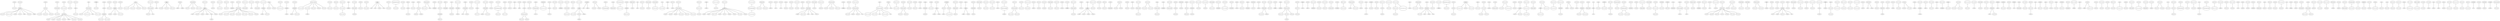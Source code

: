 strict graph "" {
	graph ["edge"="{}",
		file="/Users/felicedeluca/Developer/UofA/mlgd/pipeline/impred/tmp_workspace/topics/labels/forests/Topics_Layer_4_forest.dot",
		"graph"="{'edge': '{}', 'file': '/Users/felicedeluca/Developer/UofA/mlgd/pipeline/impred/tmp_workspace/topics/labels/forests/Topics_Layer_\
4_forest.dot', 'graph': '{\'edge\': \'{}\', \'file\': \'/Users/felicedeluca/Developer/UofA/mlgd/pipeline/impred/tmp_workspace/topics/\
labels/forests/Topics_Layer_4_forest.dot\', \'graph\': \'{\\\'edge\\\': \\\'{}\\\', \\\'file\\\': \\\'/Users/felicedeluca/Developer/\
UofA/mlgd/pipeline/impred/tmp_workspace/topics/labels/forests/Topics_Layer_4_forest.dot\\\', \\\'graph\\\': \"{\\\'file\\\': \\\'/\
Users/felicedeluca/Developer/UofA/mlgd/pipeline/impred/tmp_workspace/topics/set2/forests/Topics_Layer_4_forest.dot\\\'}\", \\\'node\\\': \"{\\\'\
label\\\': \\\'\\\', \\\'level\\\': \\\'\\\'}\"}\', \'node\': \"{\'height\': \'\', \'label\': \'\', \'level\': \'\', \'width\': \'\'}\"}', '\
node': \"{'height': '', 'label': '', 'level': '', 'width': ''}\"}",
		"node"="{'fontsize': '', 'height': '', 'label': '', 'level': '', 'width': ''}"
	];
	5405	 [fontsize=6,
		height=0.42,
		label="b'tomography'",
		level=4,
		width=0.42];
	4212	 [fontsize=6,
		height=0.58,
		label="b'inverse problems'",
		level=2,
		width=0.58];
	5405 -- 4212;
	1329	 [fontsize=6,
		height=0.57,
		label="b'hydroclimatology'",
		level=4,
		width=0.57];
	1264	 [fontsize=8,
		height=0.4,
		label="b'hydrology'",
		level=1,
		width=0.4];
	1329 -- 1264;
	1317	 [fontsize=6,
		height=0.6,
		label="b'hydrometeorology'",
		level=4,
		width=0.6];
	1264 -- 1317;
	1313	 [fontsize=6,
		height=0.94,
		label="b'land-atmosphere interactions'",
		level=4,
		width=0.94];
	1264 -- 1313;
	1331	 [fontsize=6,
		height=0.42,
		label="b'soil physics'",
		level=4,
		width=0.42];
	1264 -- 1331;
	1307	 [fontsize=6,
		height=0.41,
		label="b'soil erosion'",
		level=4,
		width=0.41];
	1264 -- 1307;
	1334	 [fontsize=6,
		height=0.25,
		label="b'floods'",
		level=4,
		width=0.25];
	1264 -- 1334;
	1321	 [fontsize=6,
		height=0.56,
		label="b'hydroinformatics'",
		level=4,
		width=0.56];
	1264 -- 1321;
	1311	 [fontsize=6,
		height=0.36,
		label="b'peatlands'",
		level=4,
		width=0.36];
	1264 -- 1311;
	5194	 [fontsize=6,
		height=0.39,
		label="b'silviculture'",
		level=4,
		width=0.39];
	1276	 [fontsize=6,
		height=0.49,
		label="b'forest ecology'",
		level=2,
		width=0.49];
	5194 -- 1276;
	5192	 [fontsize=6,
		height=0.64,
		label="b'forest management'",
		level=4,
		width=0.64];
	1276 -- 5192;
	5196	 [fontsize=6,
		height=0.67,
		label="b'disturbance ecology'",
		level=4,
		width=0.67];
	1276 -- 5196;
	5197	 [fontsize=6,
		height=0.6,
		label="b'dendrochronology'",
		level=4,
		width=0.6];
	1276 -- 5197;
	1489	 [fontsize=6,
		height=0.41,
		label="b'wind power'",
		level=4,
		width=0.41];
	1481	 [fontsize=8,
		height=0.67,
		label="b'renewable energy'",
		level=1,
		width=0.67];
	1489 -- 1481;
	1488	 [fontsize=6,
		height=0.68,
		label="b'energy management'",
		level=4,
		width=0.68];
	1481 -- 1488;
	4318	 [fontsize=6,
		height=0.4,
		label="b'drug abuse'",
		level=4,
		width=0.4];
	490	 [fontsize=6,
		height=0.82,
		label="b'behavioral pharmacology'",
		level=4,
		width=0.82];
	4318 -- 490;
	327	 [fontsize=8,
		height=0.52,
		label="b'neuroscience'",
		level=1,
		width=0.52];
	490 -- 327;
	545	 [fontsize=6,
		height=0.48,
		label="b'connectomics'",
		level=4,
		width=0.48];
	327 -- 545;
	494	 [fontsize=6,
		height=0.47,
		label="b'neurogenesis'",
		level=4,
		width=0.47];
	327 -- 494;
	538	 [fontsize=6,
		height=0.6,
		label="b'synaptic plasticity'",
		level=4,
		width=0.6];
	327 -- 538;
	527	 [fontsize=6,
		height=0.49,
		label="b'neural circuits'",
		level=4,
		width=0.49];
	327 -- 527;
	536	 [fontsize=6,
		height=0.32,
		label="b'olfaction'",
		level=4,
		width=0.32];
	327 -- 536;
	522	 [fontsize=6,
		height=0.66,
		label="b'neuropharmacology'",
		level=4,
		width=0.66];
	327 -- 522;
	540	 [fontsize=6,
		height=0.62,
		label="b'neuroinflammation'",
		level=4,
		width=0.62];
	327 -- 540;
	1951	 [fontsize=6,
		height=0.66,
		label="b'social neuroscience'",
		level=3,
		width=0.66];
	5695	 [fontsize=6,
		height=0.5,
		label="b'theory of mind'",
		level=4,
		width=0.5];
	1951 -- 5695;
	114	 [fontsize=6,
		height=0.6,
		label="b'surface chemistry'",
		level=2,
		width=0.6];
	4791	 [fontsize=6,
		height=0.31,
		label="b'flotation'",
		level=4,
		width=0.31];
	114 -- 4791;
	4792	 [fontsize=6,
		height=0.63,
		label="b'mineral processing'",
		level=4,
		width=0.63];
	4791 -- 4792;
	1503	 [fontsize=6,
		height=0.21,
		label="b'facts'",
		level=4,
		width=0.21];
	1484	 [fontsize=8,
		height=0.66,
		label="b'power electronics'",
		level=1,
		width=0.66];
	1503 -- 1484;
	1511	 [fontsize=6,
		height=0.49,
		label="b'electric drives'",
		level=4,
		width=0.49];
	1484 -- 1511;
	1505	 [fontsize=6,
		height=0.86,
		label="b'renewable energy systems'",
		level=4,
		width=0.86];
	1484 -- 1505;
	1509	 [fontsize=6,
		height=0.21,
		label="b'hvdc'",
		level=4,
		width=0.21];
	1484 -- 1509;
	1500	 [fontsize=6,
		height=0.76,
		label="b'wireless power transfer'",
		level=4,
		width=0.76];
	1484 -- 1500;
	3370	 [fontsize=8,
		height=0.36,
		label="b'diabetes'",
		level=1,
		width=0.36];
	3388	 [fontsize=6,
		height=0.59,
		label="b'insulin resistance'",
		level=4,
		width=0.59];
	3370 -- 3388;
	5852	 [fontsize=6,
		height=0.34,
		label="b'immunity'",
		level=4,
		width=0.34];
	272	 [fontsize=6,
		height=0.32,
		label="b'infection'",
		level=4,
		width=0.32];
	5852 -- 272;
	205	 [fontsize=8,
		height=0.48,
		label="b'immunology'",
		level=1,
		width=0.48];
	272 -- 205;
	266	 [fontsize=6,
		height=0.69,
		label="b'mucosal immunology'",
		level=4,
		width=0.69];
	205 -- 266;
	255	 [fontsize=6,
		height=0.75,
		label="b'cancer immunotherapy'",
		level=4,
		width=0.75];
	205 -- 255;
	2759	 [fontsize=6,
		height=0.57,
		label="b'psychopathology'",
		level=2,
		width=0.57];
	5346	 [fontsize=6,
		height=0.65,
		label="b'behavioral genetics'",
		level=4,
		width=0.65];
	2759 -- 5346;
	366	 [fontsize=6,
		height=0.57,
		label="b'medical genetics'",
		level=4,
		width=0.57];
	326	 [fontsize=8,
		height=0.4,
		label="b'genomics'",
		level=1,
		width=0.4];
	366 -- 326;
	354	 [fontsize=6,
		height=0.44,
		label="b'cytogenetics'",
		level=4,
		width=0.44];
	326 -- 354;
	359	 [fontsize=6,
		height=0.41,
		label="b'sequencing'",
		level=4,
		width=0.41];
	326 -- 359;
	353	 [fontsize=6,
		height=0.72,
		label="b'translational research'",
		level=4,
		width=0.72];
	326 -- 353;
	4562	 [fontsize=6,
		height=0.52,
		label="b'political parties'",
		level=2,
		width=0.52];
	5846	 [fontsize=6,
		height=0.59,
		label="b'electoral systems'",
		level=4,
		width=0.59];
	4562 -- 5846;
	2585	 [fontsize=6,
		height=0.34,
		label="b'tectonics'",
		level=2,
		width=0.34];
	3633	 [fontsize=6,
		height=0.75,
		label="b'metamorphic petrology'",
		level=4,
		width=0.75];
	2585 -- 3633;
	3637	 [fontsize=6,
		height=0.69,
		label="b'sedimentary geology'",
		level=4,
		width=0.69];
	2585 -- 3637;
	3634	 [fontsize=6,
		height=0.6,
		label="b'thermochronology'",
		level=4,
		width=0.6];
	2585 -- 3634;
	3639	 [fontsize=6,
		height=0.61,
		label="b'surface processes'",
		level=4,
		width=0.61];
	2585 -- 3639;
	1416	 [fontsize=6,
		height=0.79,
		label="b'program comprehension'",
		level=4,
		width=0.79];
	1397	 [fontsize=8,
		height=0.77,
		label="b'software engineering'",
		level=1,
		width=0.77];
	1416 -- 1397;
	1436	 [fontsize=6,
		height=0.54,
		label="b'software quality'",
		level=4,
		width=0.54];
	1397 -- 1436;
	1437	 [fontsize=6,
		height=0.21,
		label="b'sbse'",
		level=4,
		width=0.21];
	1397 -- 1437;
	1146	 [fontsize=6,
		height=0.53,
		label="b'plasma physics'",
		level=2,
		width=0.53];
	3534	 [fontsize=6,
		height=0.25,
		label="b'fusion'",
		level=4,
		width=0.25];
	1146 -- 3534;
	3356	 [fontsize=8,
		height=0.31,
		label="b'obesity'",
		level=1,
		width=0.31];
	3378	 [fontsize=6,
		height=0.53,
		label="b'type 2 diabetes'",
		level=4,
		width=0.53];
	3356 -- 3378;
	3384	 [fontsize=6,
		height=0.61,
		label="b'metabolic disease'",
		level=4,
		width=0.61];
	3356 -- 3384;
	3381	 [fontsize=6,
		height=0.67,
		label="b'metabolic syndrome'",
		level=4,
		width=0.67];
	3356 -- 3381;
	4675	 [fontsize=6,
		height=0.45,
		label="b'telemedicine'",
		level=4,
		width=0.45];
	4673	 [fontsize=6,
		height=0.29,
		label="b'ehealth'",
		level=3,
		width=0.29];
	4675 -- 4673;
	5074	 [fontsize=6,
		height=0.36,
		label="b'telehealth'",
		level=4,
		width=0.36];
	4675 -- 5074;
	2742	 [fontsize=8,
		height=0.65,
		label="b'corporate finance'",
		level=1,
		width=0.65];
	3731	 [fontsize=6,
		height=0.55,
		label="b'capital structure'",
		level=4,
		width=0.55];
	2742 -- 3731;
	3736	 [fontsize=6,
		height=0.58,
		label="b'financial markets'",
		level=4,
		width=0.58];
	2742 -- 3736;
	3732	 [fontsize=6,
		height=0.76,
		label="b'financial intermediation'",
		level=4,
		width=0.76];
	2742 -- 3732;
	2815	 [fontsize=6,
		height=0.65,
		label="b'qualitative methods'",
		level=4,
		width=0.65];
	562	 [fontsize=8,
		height=0.31,
		label="b'gender'",
		level=1,
		width=0.31];
	2815 -- 562;
	2844	 [fontsize=6,
		height=0.28,
		label="b'women'",
		level=4,
		width=0.28];
	562 -- 2844;
	2825	 [fontsize=6,
		height=0.51,
		label="b'feminist theory'",
		level=4,
		width=0.51];
	562 -- 2825;
	2803	 [fontsize=6,
		height=0.45,
		label="b'consumption'",
		level=4,
		width=0.45];
	562 -- 2803;
	2836	 [fontsize=6,
		height=0.29,
		label="b'careers'",
		level=4,
		width=0.29];
	562 -- 2836;
	2835	 [fontsize=6,
		height=0.21,
		label="b'india'",
		level=4,
		width=0.21];
	562 -- 2835;
	2843	 [fontsize=6,
		height=0.4,
		label="b'masculinity'",
		level=4,
		width=0.4];
	562 -- 2843;
	5811	 [fontsize=6,
		height=0.38,
		label="b'south asia'",
		level=4,
		width=0.38];
	2835 -- 5811;
	2137	 [fontsize=6,
		height=0.52,
		label="b'cultural studies'",
		level=2,
		width=0.52];
	2149	 [fontsize=6,
		height=0.41,
		label="b'film studies'",
		level=4,
		width=0.41];
	2137 -- 2149;
	85	 [fontsize=6,
		height=0.78,
		label="b'mechanical engineering'",
		level=2,
		width=0.78];
	5342	 [fontsize=6,
		height=0.75,
		label="b'aerospace engineering'",
		level=4,
		width=0.75];
	85 -- 5342;
	4188	 [fontsize=6,
		height=0.64,
		label="b'organization theory'",
		level=3,
		width=0.64];
	5628	 [fontsize=6,
		height=0.62,
		label="b'institutional theory'",
		level=4,
		width=0.62];
	4188 -- 5628;
	3697	 [fontsize=6,
		height=0.44,
		label="b'rock physics'",
		level=4,
		width=0.44];
	2586	 [fontsize=8,
		height=0.45,
		label="b'geophysics'",
		level=1,
		width=0.45];
	3697 -- 2586;
	913	 [fontsize=6,
		height=0.58,
		label="b'graphical models'",
		level=4,
		width=0.58];
	659	 [fontsize=8,
		height=0.65,
		label="b'machine learning'",
		level=1,
		width=0.65];
	913 -- 659;
	879	 [fontsize=6,
		height=0.49,
		label="b'fuzzy systems'",
		level=4,
		width=0.49];
	659 -- 879;
	912	 [fontsize=6,
		height=0.66,
		label="b'multimedia retrieval'",
		level=4,
		width=0.66];
	659 -- 912;
	950	 [fontsize=6,
		height=0.66,
		label="b'speaker recognition'",
		level=4,
		width=0.66];
	659 -- 950;
	892	 [fontsize=6,
		height=0.72,
		label="b'computational finance'",
		level=4,
		width=0.72];
	659 -- 892;
	927	 [fontsize=6,
		height=0.72,
		label="b'software development'",
		level=4,
		width=0.72];
	659 -- 927;
	975	 [fontsize=6,
		height=0.65,
		label="b'statistical inference'",
		level=4,
		width=0.65];
	659 -- 975;
	960	 [fontsize=6,
		height=0.5,
		label="b'topic modeling'",
		level=4,
		width=0.5];
	659 -- 960;
	3312	 [fontsize=6,
		height=0.77,
		label="b'carbohydrate chemistry'",
		level=4,
		width=0.77];
	29	 [fontsize=8,
		height=0.66,
		label="b'organic chemistry'",
		level=1,
		width=0.66];
	3312 -- 29;
	4112	 [fontsize=6,
		height=0.71,
		label="b'employment relations'",
		level=3,
		width=0.71];
	4117	 [fontsize=6,
		height=0.18,
		label="b'hrm'",
		level=4,
		width=0.18];
	4112 -- 4117;
	4448	 [fontsize=6,
		height=0.54,
		label="b'monetary policy'",
		level=4,
		width=0.54];
	2246	 [fontsize=8,
		height=0.65,
		label="b'macroeconomics'",
		level=1,
		width=0.65];
	4448 -- 2246;
	604	 [fontsize=6,
		height=0.83,
		label="b'new product development'",
		level=4,
		width=0.83];
	577	 [fontsize=8,
		height=0.42,
		label="b'innovation'",
		level=1,
		width=0.42];
	604 -- 577;
	605	 [fontsize=6,
		height=0.33,
		label="b'alliances'",
		level=4,
		width=0.33];
	577 -- 605;
	598	 [fontsize=6,
		height=0.57,
		label="b'business models'",
		level=4,
		width=0.57];
	577 -- 598;
	2874	 [fontsize=6,
		height=0.33,
		label="b'dentistry'",
		level=2,
		width=0.33];
	4588	 [fontsize=6,
		height=0.51,
		label="b'periodontology'",
		level=4,
		width=0.51];
	2874 -- 4588;
	4592	 [fontsize=6,
		height=0.51,
		label="b'prosthodontics'",
		level=4,
		width=0.51];
	2874 -- 4592;
	4052	 [fontsize=6,
		height=0.57,
		label="b'structural control'",
		level=4,
		width=0.57];
	3811	 [fontsize=6,
		height=0.89,
		label="b'structural health monitoring'",
		level=2,
		width=0.89];
	4052 -- 3811;
	3354	 [fontsize=6,
		height=0.54,
		label="b'multiculturalism'",
		level=4,
		width=0.54];
	2807	 [fontsize=8,
		height=0.38,
		label="b'migration'",
		level=1,
		width=0.38];
	3354 -- 2807;
	3350	 [fontsize=6,
		height=0.33,
		label="b'refugees'",
		level=4,
		width=0.33];
	2807 -- 3350;
	1825	 [fontsize=6,
		height=0.58,
		label="b'medical statistics'",
		level=4,
		width=0.58];
	716	 [fontsize=8,
		height=0.52,
		label="b'epidemiology'",
		level=1,
		width=0.52];
	1825 -- 716;
	1814	 [fontsize=6,
		height=0.36,
		label="b'obstetrics'",
		level=4,
		width=0.36];
	716 -- 1814;
	1806	 [fontsize=6,
		height=0.65,
		label="b'veterinary medicine'",
		level=4,
		width=0.65];
	716 -- 1806;
	2030	 [fontsize=8,
		height=0.8,
		label="b'computer architecture'",
		level=1,
		width=0.8];
	2035	 [fontsize=6,
		height=0.8,
		label="b'neuromorphic computing'",
		level=4,
		width=0.8];
	2030 -- 2035;
	2042	 [fontsize=6,
		height=0.72,
		label="b'computer engineering'",
		level=4,
		width=0.72];
	2030 -- 2042;
	2046	 [fontsize=6,
		height=0.63,
		label="b'parallel processing'",
		level=4,
		width=0.63];
	2030 -- 2046;
	2055	 [fontsize=6,
		height=0.47,
		label="b'digital design'",
		level=4,
		width=0.47];
	2030 -- 2055;
	2049	 [fontsize=6,
		height=0.55,
		label="b'network-on-chip'",
		level=4,
		width=0.55];
	2030 -- 2049;
	5220	 [fontsize=6,
		height=0.34,
		label="b'electrical'",
		level=4,
		width=0.34];
	2042 -- 5220;
	1773	 [fontsize=6,
		height=0.58,
		label="b'risk management'",
		level=2,
		width=0.58];
	2893	 [fontsize=6,
		height=0.69,
		label="b'financial engineering'",
		level=4,
		width=0.69];
	1773 -- 2893;
	4685	 [fontsize=6,
		height=0.59,
		label="b'pharmacokinetics'",
		level=2,
		width=0.59];
	5423	 [fontsize=6,
		height=0.71,
		label="b'clinical pharmacology'",
		level=4,
		width=0.71];
	4685 -- 5423;
	5300	 [fontsize=6,
		height=0.75,
		label="b'organizational learning'",
		level=4,
		width=0.75];
	594	 [fontsize=6,
		height=0.79,
		label="b'knowledge management'",
		level=2,
		width=0.79];
	5300 -- 594;
	5298	 [fontsize=6,
		height=0.81,
		label="b'information management'",
		level=4,
		width=0.81];
	594 -- 5298;
	2927	 [fontsize=6,
		height=0.2,
		label="b'fiber'",
		level=4,
		width=0.2];
	147	 [fontsize=8,
		height=0.38,
		label="b'polymers'",
		level=1,
		width=0.38];
	2927 -- 147;
	1939	 [fontsize=6,
		height=0.63,
		label="b'close relationships'",
		level=4,
		width=0.63];
	1922	 [fontsize=8,
		height=0.66,
		label="b'social psychology'",
		level=1,
		width=0.66];
	1939 -- 1922;
	1959	 [fontsize=6,
		height=0.48,
		label="b'social identity'",
		level=4,
		width=0.48];
	1922 -- 1959;
	149	 [fontsize=6,
		height=0.48,
		label="b'self-assembly'",
		level=2,
		width=0.48];
	3220	 [fontsize=6,
		height=0.59,
		label="b'block copolymers'",
		level=4,
		width=0.59];
	149 -- 3220;
	4687	 [fontsize=6,
		height=0.56,
		label="b'regional science'",
		level=4,
		width=0.56];
	591	 [fontsize=6,
		height=0.69,
		label="b'economic geography'",
		level=2,
		width=0.69];
	4687 -- 591;
	2	 [fontsize=8,
		height=0.3,
		label="b'energy'",
		level=1,
		width=0.3];
	17	 [fontsize=6,
		height=0.21,
		label="b'hvac'",
		level=4,
		width=0.21];
	2 -- 17;
	14	 [fontsize=6,
		height=0.19,
		label="b'coal'",
		level=4,
		width=0.19];
	2 -- 14;
	16	 [fontsize=6,
		height=0.42,
		label="b'co2 capture'",
		level=4,
		width=0.42];
	2 -- 16;
	22	 [fontsize=6,
		height=0.21,
		label="b'fuels'",
		level=4,
		width=0.21];
	2 -- 22;
	3949	 [fontsize=6,
		height=0.53,
		label="b'operator theory'",
		level=4,
		width=0.53];
	3946	 [fontsize=6,
		height=0.62,
		label="b'functional analysis'",
		level=3,
		width=0.62];
	3949 -- 3946;
	4285	 [fontsize=8,
		height=1.04,
		label="b'computational fluid dynamics'",
		level=1,
		width=1.04];
	4304	 [fontsize=6,
		height=0.67,
		label="b'turbulence modeling'",
		level=4,
		width=0.67];
	4285 -- 4304;
	4610	 [fontsize=6,
		height=0.52,
		label="b'stem education'",
		level=4,
		width=0.52];
	4602	 [fontsize=6,
		height=0.61,
		label="b'science education'",
		level=2,
		width=0.61];
	4610 -- 4602;
	3772	 [fontsize=6,
		height=0.4,
		label="b'attachment'",
		level=4,
		width=0.4];
	3769	 [fontsize=6,
		height=0.35,
		label="b'parenting'",
		level=2,
		width=0.35];
	3772 -- 3769;
	3774	 [fontsize=6,
		height=0.52,
		label="b'early childhood'",
		level=4,
		width=0.52];
	3769 -- 3774;
	2447	 [fontsize=6,
		height=0.29,
		label="b'urology'",
		level=3,
		width=0.29];
	4354	 [fontsize=6,
		height=0.59,
		label="b'urologic oncology'",
		level=4,
		width=0.59];
	2447 -- 4354;
	4379	 [fontsize=6,
		height=0.4,
		label="b'fiber lasers'",
		level=4,
		width=0.4];
	3257	 [fontsize=6,
		height=0.54,
		label="b'nonlinear optics'",
		level=2,
		width=0.54];
	4379 -- 3257;
	4381	 [fontsize=6,
		height=0.51,
		label="b'ultrafast optics'",
		level=4,
		width=0.51];
	3257 -- 4381;
	4384	 [fontsize=6,
		height=0.42,
		label="b'optical fiber'",
		level=4,
		width=0.42];
	3257 -- 4384;
	3088	 [fontsize=8,
		height=0.71,
		label="b'mass spectrometry'",
		level=1,
		width=0.71];
	3102	 [fontsize=6,
		height=0.8,
		label="b'capillary electrophoresis'",
		level=4,
		width=0.8];
	3088 -- 3102;
	3095	 [fontsize=6,
		height=0.19,
		label="b'hplc'",
		level=4,
		width=0.19];
	3088 -- 3095;
	3228	 [fontsize=6,
		height=0.44,
		label="b'cytoskeleton'",
		level=4,
		width=0.44];
	3013	 [fontsize=8,
		height=0.44,
		label="b'cell biology'",
		level=1,
		width=0.44];
	3228 -- 3013;
	5437	 [fontsize=6,
		height=0.6,
		label="b'cancer prevention'",
		level=4,
		width=0.6];
	2879	 [fontsize=6,
		height=0.53,
		label="b'tobacco control'",
		level=4,
		width=0.53];
	5437 -- 2879;
	1808	 [fontsize=8,
		height=0.49,
		label="b'public health'",
		level=1,
		width=0.49];
	2879 -- 1808;
	2887	 [fontsize=6,
		height=0.52,
		label="b'health services'",
		level=4,
		width=0.52];
	1808 -- 2887;
	2473	 [fontsize=6,
		height=0.44,
		label="b'diffusion mri'",
		level=4,
		width=0.44];
	476	 [fontsize=8,
		height=0.53,
		label="b'neuroimaging'",
		level=1,
		width=0.53];
	2473 -- 476;
	2581	 [fontsize=6,
		height=0.24,
		label="b'rivers'",
		level=4,
		width=0.24];
	1305	 [fontsize=8,
		height=0.6,
		label="b'geomorphology'",
		level=1,
		width=0.6];
	2581 -- 1305;
	2578	 [fontsize=6,
		height=0.54,
		label="b'geoarchaeology'",
		level=4,
		width=0.54];
	1305 -- 2578;
	289	 [fontsize=6,
		height=0.78,
		label="b'antimicrobial resistance'",
		level=4,
		width=0.78];
	241	 [fontsize=8,
		height=0.5,
		label="b'microbiology'",
		level=1,
		width=0.5];
	289 -- 241;
	286	 [fontsize=6,
		height=0.36,
		label="b'probiotics'",
		level=4,
		width=0.36];
	241 -- 286;
	122	 [fontsize=6,
		height=0.35,
		label="b'nanopore'",
		level=4,
		width=0.35];
	69	 [fontsize=8,
		height=0.61,
		label="b'nanotechnology'",
		level=1,
		width=0.61];
	122 -- 69;
	123	 [fontsize=6,
		height=0.18,
		label="b'afm'",
		level=4,
		width=0.18];
	69 -- 123;
	129	 [fontsize=6,
		height=0.43,
		label="b'gas sensors'",
		level=4,
		width=0.43];
	69 -- 129;
	4398	 [fontsize=6,
		height=0.54,
		label="b'supercapacitors'",
		level=2,
		width=0.54];
	4401	 [fontsize=6,
		height=0.57,
		label="b'carbon materials'",
		level=4,
		width=0.57];
	4398 -- 4401;
	2665	 [fontsize=6,
		height=0.76,
		label="b'microwave engineering'",
		level=4,
		width=0.76];
	2648	 [fontsize=6,
		height=0.34,
		label="b'antennas'",
		level=2,
		width=0.34];
	2665 -- 2648;
	2664	 [fontsize=6,
		height=0.62,
		label="b'microwave circuits'",
		level=4,
		width=0.62];
	2648 -- 2664;
	5162	 [fontsize=6,
		height=0.67,
		label="b'software verification'",
		level=4,
		width=0.67];
	1417	 [fontsize=8,
		height=0.59,
		label="b'formal methods'",
		level=1,
		width=0.59];
	5162 -- 1417;
	5159	 [fontsize=6,
		height=0.35,
		label="b'petri nets'",
		level=4,
		width=0.35];
	1417 -- 5159;
	5163	 [fontsize=6,
		height=0.64,
		label="b'concurrency theory'",
		level=4,
		width=0.64];
	1417 -- 5163;
	4162	 [fontsize=6,
		height=0.52,
		label="b'photochemistry'",
		level=2,
		width=0.52];
	5627	 [fontsize=6,
		height=0.46,
		label="b'photophysics'",
		level=4,
		width=0.46];
	4162 -- 5627;
	1982	 [fontsize=6,
		height=0.58,
		label="b'lexical semantics'",
		level=4,
		width=0.58];
	847	 [fontsize=8,
		height=1.02,
		label="b'natural language processing'",
		level=1,
		width=1.02];
	1982 -- 847;
	1990	 [fontsize=6,
		height=0.65,
		label="b'question answering'",
		level=4,
		width=0.65];
	847 -- 1990;
	5271	 [fontsize=6,
		height=0.4,
		label="b'parkinson&'",
		level=4,
		width=0.4];
	5268	 [fontsize=6,
		height=0.45,
		label="b'39;s disease'",
		level=4,
		width=0.45];
	5271 -- 5268;
	507	 [fontsize=6,
		height=0.66,
		label="b'alzheimer s disease'",
		level=2,
		width=0.66];
	5268 -- 507;
	5598	 [fontsize=6,
		height=0.52,
		label="b'health systems'",
		level=4,
		width=0.52];
	3421	 [fontsize=6,
		height=0.45,
		label="b'health policy'",
		level=2,
		width=0.45];
	5598 -- 3421;
	1128	 [fontsize=6,
		height=0.26,
		label="b'library'",
		level=2,
		width=0.26];
	1136	 [fontsize=6,
		height=0.32,
		label="b'archives'",
		level=4,
		width=0.32];
	1128 -- 1136;
	2012	 [fontsize=6,
		height=0.47,
		label="b'sexual health'",
		level=4,
		width=0.47];
	1807	 [fontsize=8,
		height=0.17,
		label="b'hiv'",
		level=1,
		width=0.17];
	2012 -- 1807;
	5511	 [fontsize=6,
		height=0.42,
		label="b'acquisitions'",
		level=4,
		width=0.42];
	2749	 [fontsize=6,
		height=0.31,
		label="b'mergers'",
		level=4,
		width=0.31];
	5511 -- 2749;
	2736	 [fontsize=8,
		height=0.81,
		label="b'corporate governance'",
		level=1,
		width=0.81];
	2749 -- 2736;
	2750	 [fontsize=6,
		height=0.61,
		label="b'financial reporting'",
		level=4,
		width=0.61];
	2736 -- 2750;
	2752	 [fontsize=6,
		height=0.47,
		label="b'corporate law'",
		level=4,
		width=0.47];
	2736 -- 2752;
	314	 [fontsize=6,
		height=0.55,
		label="b'plant physiology'",
		level=2,
		width=0.55];
	1846	 [fontsize=6,
		height=0.48,
		label="b'plant nutrition'",
		level=4,
		width=0.48];
	314 -- 1846;
	2625	 [fontsize=6,
		height=0.34,
		label="b'zebrafish'",
		level=4,
		width=0.34];
	330	 [fontsize=8,
		height=0.82,
		label="b'developmental biology'",
		level=1,
		width=0.82];
	2625 -- 330;
	2629	 [fontsize=6,
		height=0.34,
		label="b'evo-devo'",
		level=4,
		width=0.34];
	330 -- 2629;
	768	 [fontsize=8,
		height=0.53,
		label="b'biogeography'",
		level=1,
		width=0.53];
	5830	 [fontsize=6,
		height=0.95,
		label="b'species distribution modelling'",
		level=4,
		width=0.95];
	768 -- 5830;
	5631	 [fontsize=6,
		height=0.42,
		label="b'cosmic rays'",
		level=4,
		width=0.42];
	5388	 [fontsize=6,
		height=0.35,
		label="b'neutrinos'",
		level=4,
		width=0.35];
	5631 -- 5388;
	3669	 [fontsize=6,
		height=0.41,
		label="b'dark matter'",
		level=3,
		width=0.41];
	5388 -- 3669;
	1265	 [fontsize=6,
		height=0.59,
		label="b'climate variability'",
		level=3,
		width=0.59];
	2669	 [fontsize=6,
		height=0.57,
		label="b'tropical cyclones'",
		level=4,
		width=0.57];
	1265 -- 2669;
	4701	 [fontsize=6,
		height=0.73,
		label="b'organizational change'",
		level=4,
		width=0.73];
	2916	 [fontsize=8,
		height=0.42,
		label="b'leadership'",
		level=1,
		width=0.42];
	4701 -- 2916;
	1094	 [fontsize=6,
		height=0.63,
		label="b'microbial evolution'",
		level=4,
		width=0.63];
	283	 [fontsize=8,
		height=0.65,
		label="b'microbial ecology'",
		level=1,
		width=0.65];
	1094 -- 283;
	1089	 [fontsize=6,
		height=0.79,
		label="b'biological oceanography'",
		level=4,
		width=0.79];
	283 -- 1089;
	3614	 [fontsize=6,
		height=0.57,
		label="b'traffic operations'",
		level=4,
		width=0.57];
	3611	 [fontsize=6,
		height=0.44,
		label="b'traffic safety'",
		level=3,
		width=0.44];
	3614 -- 3611;
	3136	 [fontsize=6,
		height=0.78,
		label="b'power system dynamics'",
		level=4,
		width=0.78];
	2377	 [fontsize=8,
		height=0.3,
		label="b'control'",
		level=1,
		width=0.3];
	3136 -- 2377;
	3129	 [fontsize=6,
		height=0.73,
		label="b'power system stability'",
		level=4,
		width=0.73];
	2377 -- 3129;
	3128	 [fontsize=6,
		height=0.49,
		label="b'fault detection'",
		level=4,
		width=0.49];
	2377 -- 3128;
	3137	 [fontsize=6,
		height=0.3,
		label="b'stability'",
		level=4,
		width=0.3];
	2377 -- 3137;
	4630	 [fontsize=6,
		height=0.35,
		label="b'diagnosis'",
		level=4,
		width=0.35];
	3128 -- 4630;
	1772	 [fontsize=8,
		height=0.44,
		label="b'accounting'",
		level=1,
		width=0.44];
	2735	 [fontsize=6,
		height=0.16,
		label="b'tax'",
		level=4,
		width=0.16];
	1772 -- 2735;
	2732	 [fontsize=6,
		height=0.31,
		label="b'taxation'",
		level=4,
		width=0.31];
	1772 -- 2732;
	4203	 [fontsize=6,
		height=0.55,
		label="b'natural products'",
		level=2,
		width=0.55];
	4207	 [fontsize=6,
		height=0.55,
		label="b'medicinal plants'",
		level=4,
		width=0.55];
	4203 -- 4207;
	4206	 [fontsize=6,
		height=0.44,
		label="b'biosynthesis'",
		level=4,
		width=0.44];
	4203 -- 4206;
	2025	 [fontsize=6,
		height=0.4,
		label="b'type theory'",
		level=4,
		width=0.4];
	1403	 [fontsize=8,
		height=0.89,
		label="b'programming languages'",
		level=1,
		width=0.89];
	2025 -- 1403;
	2961	 [fontsize=6,
		height=0.27,
		label="b'coding'",
		level=4,
		width=0.27];
	2933	 [fontsize=8,
		height=0.67,
		label="b'information theory'",
		level=1,
		width=0.67];
	2961 -- 2933;
	1205	 [fontsize=8,
		height=0.93,
		label="b'environmental economics'",
		level=1,
		width=0.93];
	1212	 [fontsize=6,
		height=0.89,
		label="b'natural resource economics'",
		level=4,
		width=0.89];
	1205 -- 1212;
	2211	 [fontsize=6,
		height=0.45,
		label="b'lexicography'",
		level=4,
		width=0.45];
	1690	 [fontsize=8,
		height=0.4,
		label="b'linguistics'",
		level=1,
		width=0.4];
	2211 -- 1690;
	2209	 [fontsize=6,
		height=0.8,
		label="b'language documentation'",
		level=4,
		width=0.8];
	1690 -- 2209;
	397	 [fontsize=8,
		height=0.65,
		label="b'political economy'",
		level=1,
		width=0.65];
	410	 [fontsize=6,
		height=0.37,
		label="b'corruption'",
		level=4,
		width=0.37];
	397 -- 410;
	5225	 [fontsize=6,
		height=0.18,
		label="b'cad'",
		level=3,
		width=0.18];
	5787	 [fontsize=6,
		height=0.19,
		label="b'cam'",
		level=4,
		width=0.19];
	5225 -- 5787;
	5521	 [fontsize=6,
		height=0.59,
		label="b'materials physics'",
		level=4,
		width=0.59];
	621	 [fontsize=6,
		height=0.6,
		label="b'condensed matter'",
		level=2,
		width=0.6];
	5521 -- 621;
	3123	 [fontsize=8,
		height=0.71,
		label="b'dynamical systems'",
		level=1,
		width=0.71];
	3615	 [fontsize=6,
		height=0.5,
		label="b'ergodic theory'",
		level=4,
		width=0.5];
	3123 -- 3615;
	3893	 [fontsize=8,
		height=0.69,
		label="b'numerical analysis'",
		level=1,
		width=0.69];
	3901	 [fontsize=6,
		height=0.88,
		label="b'computational mathematics'",
		level=4,
		width=0.88];
	3893 -- 3901;
	5497	 [fontsize=6,
		height=0.18,
		label="b'bim'",
		level=4,
		width=0.18];
	2897	 [fontsize=6,
		height=0.84,
		label="b'construction management'",
		level=3,
		width=0.84];
	5497 -- 2897;
	1393	 [fontsize=6,
		height=0.32,
		label="b'mapping'",
		level=4,
		width=0.32];
	1338	 [fontsize=8,
		height=0.17,
		label="b'gis'",
		level=1,
		width=0.17];
	1393 -- 1338;
	4809	 [fontsize=6,
		height=0.52,
		label="b'polymer blends'",
		level=4,
		width=0.52];
	2926	 [fontsize=6,
		height=0.33,
		label="b'rheology'",
		level=2,
		width=0.33];
	4809 -- 2926;
	1068	 [fontsize=6,
		height=0.6,
		label="b'information fusion'",
		level=4,
		width=0.6];
	838	 [fontsize=8,
		height=0.72,
		label="b'artificial intelligence'",
		level=1,
		width=0.72];
	1068 -- 838;
	1038	 [fontsize=6,
		height=0.45,
		label="b'video games'",
		level=4,
		width=0.45];
	838 -- 1038;
	1053	 [fontsize=6,
		height=0.5,
		label="b'argumentation'",
		level=4,
		width=0.5];
	838 -- 1053;
	1020	 [fontsize=6,
		height=0.45,
		label="b'game design'",
		level=4,
		width=0.45];
	838 -- 1020;
	1041	 [fontsize=6,
		height=0.7,
		label="b'genetic programming'",
		level=4,
		width=0.7];
	838 -- 1041;
	1050	 [fontsize=6,
		height=0.6,
		label="b'cognitive systems'",
		level=4,
		width=0.6];
	838 -- 1050;
	1048	 [fontsize=6,
		height=0.76,
		label="b'knowledge engineering'",
		level=4,
		width=0.76];
	838 -- 1048;
	4365	 [fontsize=6,
		height=0.61,
		label="b'traffic engineering'",
		level=4,
		width=0.61];
	2361	 [fontsize=6,
		height=0.76,
		label="b'transportation planning'",
		level=3,
		width=0.76];
	4365 -- 2361;
	4364	 [fontsize=6,
		height=0.53,
		label="b'public transport'",
		level=4,
		width=0.53];
	2361 -- 4364;
	5877	 [fontsize=6,
		height=0.31,
		label="b'damage'",
		level=4,
		width=0.31];
	5062	 [fontsize=6,
		height=0.3,
		label="b'fracture'",
		level=2,
		width=0.3];
	5877 -- 5062;
	7	 [fontsize=6,
		height=0.96,
		label="b'corporate social responsibility'",
		level=2,
		width=0.96];
	5349	 [fontsize=6,
		height=0.53,
		label="b'business ethics'",
		level=4,
		width=0.53];
	7 -- 5349;
	2400	 [fontsize=6,
		height=0.7,
		label="b'autonomous systems'",
		level=4,
		width=0.7];
	1519	 [fontsize=8,
		height=0.34,
		label="b'robotics'",
		level=1,
		width=0.34];
	2400 -- 1519;
	2397	 [fontsize=6,
		height=0.4,
		label="b'prosthetics'",
		level=4,
		width=0.4];
	1519 -- 2397;
	2415	 [fontsize=6,
		height=0.4,
		label="b'data fusion'",
		level=4,
		width=0.4];
	1519 -- 2415;
	2412	 [fontsize=6,
		height=0.71,
		label="b'rehabilitation robotics'",
		level=4,
		width=0.71];
	1519 -- 2412;
	2405	 [fontsize=6,
		height=0.39,
		label="b'kinematics'",
		level=4,
		width=0.39];
	1519 -- 2405;
	2402	 [fontsize=6,
		height=0.47,
		label="b'sensor fusion'",
		level=4,
		width=0.47];
	1519 -- 2402;
	2395	 [fontsize=6,
		height=0.45,
		label="b'manipulation'",
		level=4,
		width=0.45];
	1519 -- 2395;
	2421	 [fontsize=6,
		height=0.46,
		label="b'exoskeletons'",
		level=4,
		width=0.46];
	1519 -- 2421;
	2385	 [fontsize=6,
		height=0.64,
		label="b'control engineering'",
		level=4,
		width=0.64];
	1519 -- 2385;
	2399	 [fontsize=6,
		height=0.46,
		label="b'teleoperation'",
		level=4,
		width=0.46];
	1519 -- 2399;
	2274	 [fontsize=6,
		height=0.93,
		label="b'environmental biotechnology'",
		level=4,
		width=0.93];
	2266	 [fontsize=8,
		height=0.96,
		label="b'environmental engineering'",
		level=1,
		width=0.96];
	2274 -- 2266;
	2276	 [fontsize=6,
		height=0.98,
		label="b'environmental nanotechnology'",
		level=4,
		width=0.98];
	2266 -- 2276;
	3250	 [fontsize=8,
		height=0.58,
		label="b'quantum optics'",
		level=1,
		width=0.58];
	3258	 [fontsize=6,
		height=0.72,
		label="b'quantum technologies'",
		level=4,
		width=0.72];
	3250 -- 3258;
	3262	 [fontsize=6,
		height=0.68,
		label="b'integrated photonics'",
		level=4,
		width=0.68];
	3250 -- 3262;
	3154	 [fontsize=6,
		height=0.48,
		label="b'literary theory'",
		level=4,
		width=0.48];
	1866	 [fontsize=6,
		height=0.34,
		label="b'literature'",
		level=2,
		width=0.34];
	3154 -- 1866;
	4344	 [fontsize=6,
		height=0.48,
		label="b'chemometrics'",
		level=3,
		width=0.48];
	5274	 [fontsize=6,
		height=0.2,
		label="b'qsar'",
		level=4,
		width=0.2];
	4344 -- 5274;
	2357	 [fontsize=6,
		height=0.51,
		label="b'urban planning'",
		level=2,
		width=0.51];
	2366	 [fontsize=6,
		height=0.23,
		label="b'cities'",
		level=4,
		width=0.23];
	2357 -- 2366;
	4408	 [fontsize=6,
		height=0.35,
		label="b'ichnology'",
		level=4,
		width=0.35];
	2588	 [fontsize=6,
		height=0.5,
		label="b'sedimentology'",
		level=2,
		width=0.5];
	4408 -- 2588;
	5315	 [fontsize=6,
		height=0.56,
		label="b'psychoacoustics'",
		level=4,
		width=0.56];
	4855	 [fontsize=6,
		height=0.59,
		label="b'cochlear implants'",
		level=3,
		width=0.59];
	5315 -- 4855;
	2280	 [fontsize=6,
		height=0.72,
		label="b'membrane separation'",
		level=4,
		width=0.72];
	2269	 [fontsize=6,
		height=0.54,
		label="b'water treatment'",
		level=2,
		width=0.54];
	2280 -- 2269;
	2593	 [fontsize=6,
		height=0.45,
		label="b'paleoclimate'",
		level=2,
		width=0.45];
	2615	 [fontsize=6,
		height=0.52,
		label="b'glacial geology'",
		level=4,
		width=0.52];
	2593 -- 2615;
	1357	 [fontsize=6,
		height=0.6,
		label="b'planetary geology'",
		level=4,
		width=0.6];
	1302	 [fontsize=8,
		height=0.59,
		label="b'remote sensing'",
		level=1,
		width=0.59];
	1357 -- 1302;
	1370	 [fontsize=6,
		height=0.38,
		label="b'vegetation'",
		level=4,
		width=0.38];
	1302 -- 1370;
	1351	 [fontsize=6,
		height=0.73,
		label="b'hyperspectral imaging'",
		level=4,
		width=0.73];
	1302 -- 1351;
	1375	 [fontsize=6,
		height=0.2,
		label="b'lidar'",
		level=4,
		width=0.2];
	1302 -- 1375;
	1361	 [fontsize=6,
		height=0.24,
		label="b'forest'",
		level=4,
		width=0.24];
	1302 -- 1361;
	1356	 [fontsize=6,
		height=0.38,
		label="b'land cover'",
		level=4,
		width=0.38];
	1302 -- 1356;
	2804	 [fontsize=8,
		height=0.68,
		label="b'social movements'",
		level=1,
		width=0.68];
	3008	 [fontsize=6,
		height=0.42,
		label="b'civil society'",
		level=4,
		width=0.42];
	2804 -- 3008;
	1780	 [fontsize=6,
		height=0.78,
		label="b'computational geometry'",
		level=2,
		width=0.78];
	2443	 [fontsize=6,
		height=0.49,
		label="b'graph drawing'",
		level=4,
		width=0.49];
	1780 -- 2443;
	726	 [fontsize=8,
		height=0.76,
		label="b'conservation biology'",
		level=1,
		width=0.76];
	818	 [fontsize=6,
		height=0.51,
		label="b'citizen science'",
		level=4,
		width=0.51];
	726 -- 818;
	815	 [fontsize=6,
		height=0.65,
		label="b'biological invasions'",
		level=4,
		width=0.65];
	726 -- 815;
	823	 [fontsize=6,
		height=0.67,
		label="b'quantitative ecology'",
		level=4,
		width=0.67];
	726 -- 823;
	4844	 [fontsize=6,
		height=0.38,
		label="b'instruction'",
		level=4,
		width=0.38];
	2792	 [fontsize=8,
		height=0.34,
		label="b'learning'",
		level=1,
		width=0.34];
	4844 -- 2792;
	5556	 [fontsize=6,
		height=0.51,
		label="b'judicial politics'",
		level=4,
		width=0.51];
	3554	 [fontsize=6,
		height=0.57,
		label="b'american politics'",
		level=2,
		width=0.57];
	5556 -- 3554;
	448	 [fontsize=6,
		height=0.86,
		label="b'international organizations'",
		level=4,
		width=0.86];
	430	 [fontsize=8,
		height=0.78,
		label="b'international relations'",
		level=1,
		width=0.78];
	448 -- 430;
	453	 [fontsize=6,
		height=0.62,
		label="b'global governance'",
		level=4,
		width=0.62];
	430 -- 453;
	464	 [fontsize=6,
		height=0.39,
		label="b'foreign aid'",
		level=4,
		width=0.39];
	430 -- 464;
	452	 [fontsize=6,
		height=0.47,
		label="b'foreign policy'",
		level=4,
		width=0.47];
	430 -- 452;
	444	 [fontsize=6,
		height=0.18,
		label="b'war'",
		level=4,
		width=0.18];
	430 -- 444;
	2935	 [fontsize=6,
		height=0.22,
		label="b'ofdm'",
		level=4,
		width=0.22];
	2112	 [fontsize=8,
		height=0.91,
		label="b'wireless communications'",
		level=1,
		width=0.91];
	2935 -- 2112;
	2945	 [fontsize=6,
		height=0.92,
		label="b'cooperative communications'",
		level=4,
		width=0.92];
	2112 -- 2945;
	2937	 [fontsize=6,
		height=0.73,
		label="b'mobile communication'",
		level=4,
		width=0.73];
	2112 -- 2937;
	2946	 [fontsize=6,
		height=0.14,
		label="b'lte'",
		level=4,
		width=0.14];
	2112 -- 2946;
	2955	 [fontsize=6,
		height=0.91,
		label="b'visible light communications'",
		level=4,
		width=0.91];
	2112 -- 2955;
	2947	 [fontsize=6,
		height=0.14,
		label="b'5g'",
		level=4,
		width=0.14];
	2112 -- 2947;
	3738	 [fontsize=6,
		height=0.43,
		label="b'delinquency'",
		level=4,
		width=0.43];
	3741	 [fontsize=6,
		height=0.51,
		label="b'juvenile justice'",
		level=4,
		width=0.51];
	3738 -- 3741;
	3488	 [fontsize=6,
		height=0.23,
		label="b'crime'",
		level=2,
		width=0.23];
	3738 -- 3488;
	5065	 [fontsize=6,
		height=0.78,
		label="b'institutional repositories'",
		level=4,
		width=0.78];
	1129	 [fontsize=6,
		height=0.8,
		label="b'scholarly communication'",
		level=2,
		width=0.8];
	5065 -- 1129;
	4352	 [fontsize=6,
		height=0.55,
		label="b'chromatography'",
		level=4,
		width=0.55];
	3096	 [fontsize=8,
		height=0.73,
		label="b'analytical chemistry'",
		level=1,
		width=0.73];
	4352 -- 3096;
	4343	 [fontsize=6,
		height=0.58,
		label="b'marine chemistry'",
		level=4,
		width=0.58];
	3096 -- 4343;
	4346	 [fontsize=6,
		height=0.58,
		label="b'clinical chemistry'",
		level=4,
		width=0.58];
	3096 -- 4346;
	5215	 [fontsize=6,
		height=0.65,
		label="b'cognitive linguistics'",
		level=4,
		width=0.65];
	4764	 [fontsize=6,
		height=0.59,
		label="b'corpus linguistics'",
		level=2,
		width=0.59];
	5215 -- 4764;
	4919	 [fontsize=6,
		height=0.49,
		label="b'human capital'",
		level=4,
		width=0.49];
	4434	 [fontsize=6,
		height=0.57,
		label="b'economic growth'",
		level=2,
		width=0.57];
	4919 -- 4434;
	4529	 [fontsize=6,
		height=0.39,
		label="b'ultrasonics'",
		level=4,
		width=0.39];
	3806	 [fontsize=6,
		height=0.35,
		label="b'acoustics'",
		level=2,
		width=0.35];
	4529 -- 3806;
	402	 [fontsize=6,
		height=0.29,
		label="b'training'",
		level=4,
		width=0.29];
	373	 [fontsize=8,
		height=0.51,
		label="b'development'",
		level=1,
		width=0.51];
	402 -- 373;
	404	 [fontsize=6,
		height=0.48,
		label="b'peacebuilding'",
		level=4,
		width=0.48];
	373 -- 404;
	3960	 [fontsize=6,
		height=0.38,
		label="b'journalism'",
		level=2,
		width=0.38];
	4151	 [fontsize=6,
		height=0.69,
		label="b'mass communication'",
		level=4,
		width=0.69];
	3960 -- 4151;
	220	 [fontsize=6,
		height=0.53,
		label="b'drug resistance'",
		level=4,
		width=0.53];
	192	 [fontsize=8,
		height=0.3,
		label="b'cancer'",
		level=1,
		width=0.3];
	220 -- 192;
	218	 [fontsize=6,
		height=0.34,
		label="b'leukemia'",
		level=4,
		width=0.34];
	192 -- 218;
	229	 [fontsize=6,
		height=0.3,
		label="b'hypoxia'",
		level=4,
		width=0.3];
	192 -- 229;
	1714	 [fontsize=8,
		height=0.48,
		label="b'archaeology'",
		level=1,
		width=0.48];
	1726	 [fontsize=6,
		height=0.51,
		label="b'ancient history'",
		level=4,
		width=0.51];
	1714 -- 1726;
	1724	 [fontsize=6,
		height=0.54,
		label="b'zooarchaeology'",
		level=4,
		width=0.54];
	1714 -- 1724;
	5198	 [fontsize=6,
		height=0.31,
		label="b'classics'",
		level=4,
		width=0.31];
	1726 -- 5198;
	4267	 [fontsize=6,
		height=0.87,
		label="b'environmental archaeology'",
		level=4,
		width=0.87];
	1724 -- 4267;
	77	 [fontsize=6,
		height=0.64,
		label="b'physical metallurgy'",
		level=4,
		width=0.64];
	51	 [fontsize=8,
		height=0.65,
		label="b'materials science'",
		level=1,
		width=0.65];
	77 -- 51;
	89	 [fontsize=6,
		height=0.48,
		label="b'high pressure'",
		level=4,
		width=0.48];
	51 -- 89;
	3043	 [fontsize=6,
		height=0.43,
		label="b'employment'",
		level=4,
		width=0.43];
	2805	 [fontsize=6,
		height=0.21,
		label="b'work'",
		level=2,
		width=0.21];
	3043 -- 2805;
	2231	 [fontsize=6,
		height=0.31,
		label="b'weather'",
		level=4,
		width=0.31];
	1304	 [fontsize=8,
		height=0.31,
		label="b'climate'",
		level=1,
		width=0.31];
	2231 -- 1304;
	2227	 [fontsize=6,
		height=0.3,
		label="b'glaciers'",
		level=4,
		width=0.3];
	1304 -- 2227;
	2226	 [fontsize=6,
		height=0.42,
		label="b'atmosphere'",
		level=4,
		width=0.42];
	1304 -- 2226;
	1221	 [fontsize=6,
		height=0.52,
		label="b'nanotoxicology'",
		level=4,
		width=0.52];
	134	 [fontsize=8,
		height=0.54,
		label="b'nanomedicine'",
		level=1,
		width=0.54];
	1221 -- 134;
	1222	 [fontsize=6,
		height=0.43,
		label="b'theranostics'",
		level=4,
		width=0.43];
	134 -- 1222;
	3161	 [fontsize=8,
		height=0.69,
		label="b'physical chemistry'",
		level=1,
		width=0.69];
	4163	 [fontsize=6,
		height=0.51,
		label="b'astrochemistry'",
		level=4,
		width=0.51];
	3161 -- 4163;
	5207	 [fontsize=6,
		height=0.7,
		label="b'genetic epidemiology'",
		level=3,
		width=0.7];
	5856	 [fontsize=6,
		height=0.68,
		label="b'cancer epidemiology'",
		level=4,
		width=0.68];
	5207 -- 5856;
	635	 [fontsize=6,
		height=0.77,
		label="b'optical communications'",
		level=2,
		width=0.77];
	3928	 [fontsize=6,
		height=0.69,
		label="b'microwave photonics'",
		level=4,
		width=0.69];
	635 -- 3928;
	4878	 [fontsize=6,
		height=0.37,
		label="b'emulsions'",
		level=4,
		width=0.37];
	3746	 [fontsize=6,
		height=0.3,
		label="b'colloids'",
		level=2,
		width=0.3];
	4878 -- 3746;
	2708	 [fontsize=6,
		height=0.75,
		label="b'inventory management'",
		level=4,
		width=0.75];
	2674	 [fontsize=8,
		height=0.96,
		label="b'supply chain management'",
		level=1,
		width=0.96];
	2708 -- 2674;
	2703	 [fontsize=6,
		height=0.38,
		label="b'operations'",
		level=4,
		width=0.38];
	2674 -- 2703;
	3294	 [fontsize=6,
		height=0.55,
		label="b'quantum control'",
		level=4,
		width=0.55];
	3256	 [fontsize=8,
		height=0.76,
		label="b'quantum information'",
		level=1,
		width=0.76];
	3294 -- 3256;
	3285	 [fontsize=6,
		height=0.73,
		label="b'quantum cryptography'",
		level=4,
		width=0.73];
	3256 -- 3285;
	3290	 [fontsize=6,
		height=0.65,
		label="b'quantum simulation'",
		level=4,
		width=0.65];
	3256 -- 3290;
	5050	 [fontsize=6,
		height=0.53,
		label="b'smart materials'",
		level=2,
		width=0.53];
	5052	 [fontsize=6,
		height=0.7,
		label="b'shape memory alloys'",
		level=4,
		width=0.7];
	5050 -- 5052;
	2232	 [fontsize=6,
		height=0.87,
		label="b'geophysical fluid dynamics'",
		level=4,
		width=0.87];
	2224	 [fontsize=6,
		height=0.75,
		label="b'physical oceanography'",
		level=2,
		width=0.75];
	2232 -- 2224;
	2982	 [fontsize=6,
		height=0.5,
		label="b'scientometrics'",
		level=3,
		width=0.5];
	5563	 [fontsize=6,
		height=0.36,
		label="b'altmetrics'",
		level=4,
		width=0.36];
	2982 -- 5563;
	1463	 [fontsize=6,
		height=0.53,
		label="b'process control'",
		level=3,
		width=0.53];
	2900	 [fontsize=6,
		height=0.48,
		label="b'crystallization'",
		level=4,
		width=0.48];
	1463 -- 2900;
	2617	 [fontsize=6,
		height=0.61,
		label="b'micropaleontology'",
		level=3,
		width=0.61];
	5728	 [fontsize=6,
		height=0.51,
		label="b'biostratigraphy'",
		level=4,
		width=0.51];
	2617 -- 5728;
	1007	 [fontsize=8,
		height=0.64,
		label="b'cognitive science'",
		level=1,
		width=0.64];
	1686	 [fontsize=6,
		height=0.65,
		label="b'embodied cognition'",
		level=4,
		width=0.65];
	1007 -- 1686;
	1135	 [fontsize=6,
		height=0.64,
		label="b'information literacy'",
		level=2,
		width=0.64];
	5130	 [fontsize=6,
		height=0.61,
		label="b'academic libraries'",
		level=4,
		width=0.61];
	1135 -- 5130;
	2285	 [fontsize=6,
		height=0.44,
		label="b'solidification'",
		level=4,
		width=0.44];
	73	 [fontsize=6,
		height=0.38,
		label="b'metallurgy'",
		level=2,
		width=0.38];
	2285 -- 73;
	3925	 [fontsize=6,
		height=0.53,
		label="b'visual cognition'",
		level=4,
		width=0.53];
	2778	 [fontsize=8,
		height=0.36,
		label="b'attention'",
		level=1,
		width=0.36];
	3925 -- 2778;
	2089	 [fontsize=6,
		height=0.69,
		label="b'geometry processing'",
		level=4,
		width=0.69];
	1518	 [fontsize=8,
		height=0.69,
		label="b'computer graphics'",
		level=1,
		width=0.69];
	2089 -- 1518;
	2088	 [fontsize=6,
		height=0.55,
		label="b'cultural heritage'",
		level=4,
		width=0.55];
	1518 -- 2088;
	1260	 [fontsize=6,
		height=0.37,
		label="b'dielectrics'",
		level=4,
		width=0.37];
	1258	 [fontsize=6,
		height=0.46,
		label="b'ferroelectrics'",
		level=3,
		width=0.46];
	1260 -- 1258;
	740	 [fontsize=6,
		height=0.22,
		label="b'birds'",
		level=4,
		width=0.22];
	374	 [fontsize=8,
		height=0.33,
		label="b'ecology'",
		level=1,
		width=0.33];
	740 -- 374;
	751	 [fontsize=6,
		height=0.28,
		label="b'wildlife'",
		level=4,
		width=0.28];
	374 -- 751;
	731	 [fontsize=6,
		height=0.37,
		label="b'mutualism'",
		level=4,
		width=0.37];
	374 -- 731;
	777	 [fontsize=6,
		height=0.36,
		label="b'extinction'",
		level=4,
		width=0.36];
	374 -- 777;
	761	 [fontsize=6,
		height=0.38,
		label="b'life history'",
		level=4,
		width=0.38];
	374 -- 761;
	4729	 [fontsize=6,
		height=0.83,
		label="b'professional development'",
		level=4,
		width=0.83];
	4606	 [fontsize=6,
		height=0.6,
		label="b'teacher education'",
		level=2,
		width=0.6];
	4729 -- 4606;
	2002	 [fontsize=6,
		height=0.58,
		label="b'health disparities'",
		level=2,
		width=0.58];
	4111	 [fontsize=6,
		height=0.49,
		label="b'hiv prevention'",
		level=4,
		width=0.49];
	2002 -- 4111;
	1781	 [fontsize=6,
		height=0.52,
		label="b'data structures'",
		level=3,
		width=0.52];
	3594	 [fontsize=6,
		height=0.6,
		label="b'data compression'",
		level=4,
		width=0.6];
	1781 -- 3594;
	2729	 [fontsize=6,
		height=0.4,
		label="b'road safety'",
		level=4,
		width=0.4];
	2715	 [fontsize=8,
		height=0.53,
		label="b'transportation'",
		level=1,
		width=0.53];
	2729 -- 2715;
	1343	 [fontsize=6,
		height=0.55,
		label="b'photogrammetry'",
		level=3,
		width=0.55];
	4723	 [fontsize=6,
		height=0.5,
		label="b'laser scanning'",
		level=4,
		width=0.5];
	1343 -- 4723;
	4722	 [fontsize=6,
		height=0.43,
		label="b'3d modeling'",
		level=4,
		width=0.43];
	1343 -- 4722;
	4316	 [fontsize=6,
		height=0.46,
		label="b'paleoecology'",
		level=2,
		width=0.46];
	4727	 [fontsize=6,
		height=0.52,
		label="b'paleolimnology'",
		level=4,
		width=0.52];
	4316 -- 4727;
	1870	 [fontsize=6,
		height=0.34,
		label="b'bioethics'",
		level=2,
		width=0.34];
	1876	 [fontsize=6,
		height=0.5,
		label="b'medical ethics'",
		level=4,
		width=0.5];
	1870 -- 1876;
	3419	 [fontsize=6,
		height=0.64,
		label="b'outcomes research'",
		level=4,
		width=0.64];
	2245	 [fontsize=8,
		height=0.66,
		label="b'health economics'",
		level=1,
		width=0.66];
	3419 -- 2245;
	3417	 [fontsize=6,
		height=0.68,
		label="b'pharmacoeconomics'",
		level=4,
		width=0.68];
	2245 -- 3417;
	5702	 [fontsize=6,
		height=0.64,
		label="b'engineering design'",
		level=4,
		width=0.64];
	1429	 [fontsize=6,
		height=0.68,
		label="b'systems engineering'",
		level=3,
		width=0.68];
	5702 -- 1429;
	5704	 [fontsize=6,
		height=0.69,
		label="b'product development'",
		level=4,
		width=0.69];
	5702 -- 5704;
	2062	 [fontsize=6,
		height=0.23,
		label="b'fpgas'",
		level=4,
		width=0.23];
	2034	 [fontsize=8,
		height=0.73,
		label="b'embedded systems'",
		level=1,
		width=0.73];
	2062 -- 2034;
	2069	 [fontsize=6,
		height=0.62,
		label="b'design automation'",
		level=4,
		width=0.62];
	2034 -- 2069;
	4865	 [fontsize=6,
		height=0.25,
		label="b'action'",
		level=4,
		width=0.25];
	3921	 [fontsize=8,
		height=0.42,
		label="b'perception'",
		level=1,
		width=0.42];
	4865 -- 3921;
	425	 [fontsize=6,
		height=0.64,
		label="b'political institutions'",
		level=4,
		width=0.64];
	405	 [fontsize=8,
		height=0.73,
		label="b'comparative politics'",
		level=1,
		width=0.73];
	425 -- 405;
	4229	 [fontsize=6,
		height=0.49,
		label="b'physiotherapy'",
		level=4,
		width=0.49];
	2504	 [fontsize=6,
		height=0.46,
		label="b'rehabilitation'",
		level=2,
		width=0.46];
	4229 -- 2504;
	4232	 [fontsize=6,
		height=0.56,
		label="b'physical therapy'",
		level=4,
		width=0.56];
	2504 -- 4232;
	3548	 [fontsize=8,
		height=0.53,
		label="b'public opinion'",
		level=1,
		width=0.53];
	3557	 [fontsize=6,
		height=0.45,
		label="b'state politics'",
		level=4,
		width=0.45];
	3548 -- 3557;
	3580	 [fontsize=6,
		height=0.39,
		label="b'palynology'",
		level=4,
		width=0.39];
	3573	 [fontsize=6,
		height=0.5,
		label="b'palaeoecology'",
		level=3,
		width=0.5];
	3580 -- 3573;
	3578	 [fontsize=6,
		height=0.61,
		label="b'palaeoclimatology'",
		level=4,
		width=0.61];
	3573 -- 3578;
	982	 [fontsize=6,
		height=0.71,
		label="b'social media analysis'",
		level=4,
		width=0.71];
	837	 [fontsize=8,
		height=0.46,
		label="b'data mining'",
		level=1,
		width=0.46];
	982 -- 837;
	988	 [fontsize=6,
		height=0.46,
		label="b'graph mining'",
		level=4,
		width=0.46];
	837 -- 988;
	5112	 [fontsize=6,
		height=0.79,
		label="b'strategic communication'",
		level=4,
		width=0.79];
	4270	 [fontsize=6,
		height=0.52,
		label="b'public relations'",
		level=3,
		width=0.52];
	5112 -- 4270;
	5534	 [fontsize=6,
		height=0.86,
		label="b'climate change adaptation'",
		level=4,
		width=0.86];
	1281	 [fontsize=6,
		height=0.45,
		label="b'food security'",
		level=3,
		width=0.45];
	5534 -- 1281;
	1591	 [fontsize=8,
		height=0.62,
		label="b'cloud computing'",
		level=1,
		width=0.62];
	1613	 [fontsize=6,
		height=0.7,
		label="b'autonomic computing'",
		level=4,
		width=0.7];
	1591 -- 1613;
	165	 [fontsize=6,
		height=0.64,
		label="b'extracellular matrix'",
		level=4,
		width=0.64];
	133	 [fontsize=8,
		height=0.48,
		label="b'biomaterials'",
		level=1,
		width=0.48];
	165 -- 133;
	4114	 [fontsize=6,
		height=0.62,
		label="b'industrial relations'",
		level=4,
		width=0.62];
	2922	 [fontsize=6,
		height=0.95,
		label="b'human resource management'",
		level=3,
		width=0.95];
	4114 -- 2922;
	138	 [fontsize=6,
		height=0.51,
		label="b'cancer therapy'",
		level=4,
		width=0.51];
	108	 [fontsize=8,
		height=0.5,
		label="b'drug delivery'",
		level=1,
		width=0.5];
	138 -- 108;
	4559	 [fontsize=6,
		height=0.39,
		label="b'campaigns'",
		level=4,
		width=0.39];
	3552	 [fontsize=6,
		height=0.34,
		label="b'elections'",
		level=2,
		width=0.34];
	4559 -- 3552;
	1921	 [fontsize=6,
		height=0.61,
		label="b'pharmacogenetics'",
		level=4,
		width=0.61];
	1920	 [fontsize=6,
		height=0.65,
		label="b'pharmacogenomics'",
		level=3,
		width=0.65];
	1921 -- 1920;
	3014	 [fontsize=6,
		height=0.32,
		label="b'ubiquitin'",
		level=4,
		width=0.32];
	315	 [fontsize=8,
		height=0.5,
		label="b'biochemistry'",
		level=1,
		width=0.5];
	3014 -- 315;
	2389	 [fontsize=8,
		height=0.53,
		label="b'control theory'",
		level=1,
		width=0.53];
	4961	 [fontsize=6,
		height=0.52,
		label="b'systems theory'",
		level=4,
		width=0.52];
	2389 -- 4961;
	1175	 [fontsize=6,
		height=0.42,
		label="b'gerontology'",
		level=3,
		width=0.42];
	4884	 [fontsize=6,
		height=0.35,
		label="b'geriatrics'",
		level=4,
		width=0.35];
	1175 -- 4884;
	1286	 [fontsize=6,
		height=0.56,
		label="b'land use change'",
		level=4,
		width=0.56];
	727	 [fontsize=8,
		height=0.58,
		label="b'climate change'",
		level=1,
		width=0.58];
	1286 -- 727;
	1283	 [fontsize=6,
		height=0.7,
		label="b'environmental justice'",
		level=4,
		width=0.7];
	727 -- 1283;
	1272	 [fontsize=6,
		height=0.38,
		label="b'phenology'",
		level=4,
		width=0.38];
	727 -- 1272;
	891	 [fontsize=6,
		height=0.63,
		label="b'speech processing'",
		level=3,
		width=0.63];
	5506	 [fontsize=6,
		height=0.58,
		label="b'speech synthesis'",
		level=4,
		width=0.58];
	891 -- 5506;
	4825	 [fontsize=6,
		height=0.5,
		label="b'southeast asia'",
		level=4,
		width=0.5];
	4821	 [fontsize=8,
		height=0.29,
		label="b'history'",
		level=1,
		width=0.29];
	4825 -- 4821;
	572	 [fontsize=6,
		height=0.33,
		label="b'research'",
		level=4,
		width=0.33];
	555	 [fontsize=8,
		height=0.4,
		label="b'education'",
		level=1,
		width=0.4];
	572 -- 555;
	2677	 [fontsize=6,
		height=0.75,
		label="b'stochastic optimization'",
		level=4,
		width=0.75];
	1462	 [fontsize=8,
		height=0.74,
		label="b'operations research'",
		level=1,
		width=0.74];
	2677 -- 1462;
	2685	 [fontsize=6,
		height=0.7,
		label="b'management science'",
		level=4,
		width=0.7];
	1462 -- 2685;
	2681	 [fontsize=6,
		height=0.58,
		label="b'decision analysis'",
		level=4,
		width=0.58];
	1462 -- 2681;
	2683	 [fontsize=6,
		height=0.51,
		label="b'vehicle routing'",
		level=4,
		width=0.51];
	1462 -- 2683;
	4869	 [fontsize=6,
		height=0.44,
		label="b'risk analysis'",
		level=4,
		width=0.44];
	2681 -- 4869;
	5148	 [fontsize=6,
		height=0.5,
		label="b'animal welfare'",
		level=4,
		width=0.5];
	2487	 [fontsize=6,
		height=0.58,
		label="b'animal behaviour'",
		level=2,
		width=0.58];
	5148 -- 2487;
	5147	 [fontsize=6,
		height=0.56,
		label="b'animal cognition'",
		level=4,
		width=0.56];
	2487 -- 5147;
	1639	 [fontsize=8,
		height=0.35,
		label="b'systems'",
		level=1,
		width=0.35];
	4176	 [fontsize=6,
		height=0.28,
		label="b'circuits'",
		level=4,
		width=0.28];
	1639 -- 4176;
	1625	 [fontsize=6,
		height=0.44,
		label="b'performance'",
		level=3,
		width=0.44];
	2438	 [fontsize=6,
		height=0.28,
		label="b'theatre'",
		level=4,
		width=0.28];
	1625 -- 2438;
	4802	 [fontsize=6,
		height=0.73,
		label="b'ecosystem functioning'",
		level=4,
		width=0.73];
	739	 [fontsize=8,
		height=0.45,
		label="b'biodiversity'",
		level=1,
		width=0.45];
	4802 -- 739;
	5098	 [fontsize=6,
		height=0.52,
		label="b'psychoanalysis'",
		level=4,
		width=0.52];
	5091	 [fontsize=6,
		height=0.63,
		label="b'clinical psychology'",
		level=2,
		width=0.63];
	5098 -- 5091;
	2271	 [fontsize=6,
		height=0.71,
		label="b'wastewater treatment'",
		level=2,
		width=0.71];
	3523	 [fontsize=6,
		height=0.59,
		label="b'microbial fuel cell'",
		level=4,
		width=0.59];
	2271 -- 3523;
	1671	 [fontsize=6,
		height=0.57,
		label="b'wireless security'",
		level=4,
		width=0.57];
	1656	 [fontsize=8,
		height=0.67,
		label="b'wireless networks'",
		level=1,
		width=0.67];
	1671 -- 1656;
	3495	 [fontsize=6,
		height=0.44,
		label="b'victimization'",
		level=4,
		width=0.44];
	1707	 [fontsize=8,
		height=0.45,
		label="b'criminology'",
		level=1,
		width=0.45];
	3495 -- 1707;
	918	 [fontsize=6,
		height=0.65,
		label="b'affective computing'",
		level=2,
		width=0.65];
	5715	 [fontsize=6,
		height=0.78,
		label="b'social signal processing'",
		level=4,
		width=0.78];
	918 -- 5715;
	1624	 [fontsize=8,
		height=0.71,
		label="b'computer networks'",
		level=1,
		width=0.71];
	1666	 [fontsize=6,
		height=0.28,
		label="b'routing'",
		level=4,
		width=0.28];
	1624 -- 1666;
	1660	 [fontsize=6,
		height=0.72,
		label="b'internet measurement'",
		level=4,
		width=0.72];
	1624 -- 1660;
	2997	 [fontsize=6,
		height=0.63,
		label="b'speech technology'",
		level=4,
		width=0.63];
	2992	 [fontsize=6,
		height=0.36,
		label="b'phonetics'",
		level=2,
		width=0.36];
	2997 -- 2992;
	5540	 [fontsize=6,
		height=0.32,
		label="b'biomass'",
		level=2,
		width=0.32];
	5620	 [fontsize=6,
		height=0.23,
		label="b'lignin'",
		level=4,
		width=0.23];
	5540 -- 5620;
	5832	 [fontsize=6,
		height=0.33,
		label="b'cellulose'",
		level=4,
		width=0.33];
	5620 -- 5832;
	472	 [fontsize=8,
		height=0.41,
		label="b'psychiatry'",
		level=1,
		width=0.41];
	1972	 [fontsize=6,
		height=0.54,
		label="b'neuropsychiatry'",
		level=4,
		width=0.54];
	472 -- 1972;
	1148	 [fontsize=6,
		height=0.48,
		label="b'star formation'",
		level=3,
		width=0.48];
	3727	 [fontsize=6,
		height=0.55,
		label="b'planet formation'",
		level=4,
		width=0.55];
	1148 -- 3727;
	5475	 [fontsize=6,
		height=0.7,
		label="b'institutional investors'",
		level=4,
		width=0.7];
	5472	 [fontsize=6,
		height=0.45,
		label="b'mutual funds'",
		level=3,
		width=0.45];
	5475 -- 5472;
	5474	 [fontsize=6,
		height=0.44,
		label="b'hedge funds'",
		level=4,
		width=0.44];
	5472 -- 5474;
	5438	 [fontsize=6,
		height=0.84,
		label="b'evolutionary anthropology'",
		level=4,
		width=0.84];
	5290	 [fontsize=6,
		height=0.58,
		label="b'cultural evolution'",
		level=3,
		width=0.58];
	5438 -- 5290;
	3821	 [fontsize=6,
		height=0.79,
		label="b'soil-structure interaction'",
		level=4,
		width=0.79];
	3810	 [fontsize=6,
		height=0.78,
		label="b'earthquake engineering'",
		level=2,
		width=0.78];
	3821 -- 3810;
	4763	 [fontsize=6,
		height=1.17,
		label="b'geotechnical earthquake engineering'",
		level=4,
		width=1.17];
	3821 -- 4763;
	3825	 [fontsize=6,
		height=0.63,
		label="b'bridge engineering'",
		level=4,
		width=0.63];
	3810 -- 3825;
	4088	 [fontsize=6,
		height=0.25,
		label="b'gangs'",
		level=4,
		width=0.25];
	3490	 [fontsize=6,
		height=0.3,
		label="b'policing'",
		level=3,
		width=0.3];
	4088 -- 3490;
	589	 [fontsize=8,
		height=0.64,
		label="b'entrepreneurship'",
		level=1,
		width=0.64];
	4189	 [fontsize=6,
		height=0.77,
		label="b'social entrepreneurship'",
		level=4,
		width=0.77];
	589 -- 4189;
	4187	 [fontsize=6,
		height=0.53,
		label="b'family business'",
		level=4,
		width=0.53];
	589 -- 4187;
	2532	 [fontsize=6,
		height=0.28,
		label="b'muscle'",
		level=4,
		width=0.28];
	2376	 [fontsize=8,
		height=0.54,
		label="b'biomechanics'",
		level=1,
		width=0.54];
	2532 -- 2376;
	2529	 [fontsize=6,
		height=0.57,
		label="b'injury prevention'",
		level=4,
		width=0.57];
	2376 -- 2529;
	2512	 [fontsize=6,
		height=0.23,
		label="b'injury'",
		level=4,
		width=0.23];
	2376 -- 2512;
	2513	 [fontsize=6,
		height=0.3,
		label="b'balance'",
		level=4,
		width=0.3];
	2376 -- 2513;
	2525	 [fontsize=6,
		height=0.18,
		label="b'gait'",
		level=4,
		width=0.18];
	2376 -- 2525;
	4874	 [fontsize=6,
		height=0.7,
		label="b'mathematical finance'",
		level=3,
		width=0.7];
	4875	 [fontsize=6,
		height=0.59,
		label="b'stochastic control'",
		level=4,
		width=0.59];
	4874 -- 4875;
	1930	 [fontsize=6,
		height=0.72,
		label="b'emotional intelligence'",
		level=4,
		width=0.72];
	1169	 [fontsize=8,
		height=0.34,
		label="b'emotion'",
		level=1,
		width=0.34];
	1930 -- 1169;
	2038	 [fontsize=8,
		height=1.03,
		label="b'high performance computing'",
		level=1,
		width=1.03];
	3777	 [fontsize=6,
		height=0.71,
		label="b'performance analysis'",
		level=4,
		width=0.71];
	2038 -- 3777;
	1799	 [fontsize=6,
		height=0.45,
		label="b'group theory'",
		level=4,
		width=0.45];
	1791	 [fontsize=6,
		height=0.48,
		label="b'combinatorics'",
		level=2,
		width=0.48];
	1799 -- 1791;
	1798	 [fontsize=6,
		height=0.6,
		label="b'discrete geometry'",
		level=4,
		width=0.6];
	1791 -- 1798;
	3012	 [fontsize=8,
		height=0.42,
		label="b'biophysics'",
		level=1,
		width=0.42];
	3175	 [fontsize=6,
		height=0.91,
		label="b'nuclear magnetic resonance'",
		level=4,
		width=0.91];
	3012 -- 3175;
	3185	 [fontsize=6,
		height=0.45,
		label="b'fluorescence'",
		level=4,
		width=0.45];
	3012 -- 3185;
	3167	 [fontsize=6,
		height=0.79,
		label="b'atomic force microscopy'",
		level=4,
		width=0.79];
	3012 -- 3167;
	1122	 [fontsize=6,
		height=0.29,
		label="b'patents'",
		level=4,
		width=0.29];
	584	 [fontsize=6,
		height=0.66,
		label="b'intellectual property'",
		level=2,
		width=0.66];
	1122 -- 584;
	3818	 [fontsize=6,
		height=0.47,
		label="b'aeroelasticity'",
		level=4,
		width=0.47];
	3805	 [fontsize=6,
		height=0.65,
		label="b'structural dynamics'",
		level=2,
		width=0.65];
	3818 -- 3805;
	3812	 [fontsize=6,
		height=0.58,
		label="b'wind engineering'",
		level=4,
		width=0.58];
	3805 -- 3812;
	3815	 [fontsize=6,
		height=0.55,
		label="b'vibration control'",
		level=4,
		width=0.55];
	3805 -- 3815;
	5051	 [fontsize=6,
		height=0.33,
		label="b'concrete'",
		level=2,
		width=0.33];
	5124	 [fontsize=6,
		height=0.34,
		label="b'durability'",
		level=4,
		width=0.34];
	5051 -- 5124;
	4545	 [fontsize=6,
		height=0.41,
		label="b'web search'",
		level=4,
		width=0.41];
	857	 [fontsize=8,
		height=0.73,
		label="b'information retrieval'",
		level=1,
		width=0.73];
	4545 -- 857;
	3964	 [fontsize=6,
		height=0.72,
		label="b'health communication'",
		level=2,
		width=0.72];
	3971	 [fontsize=6,
		height=0.64,
		label="b'risk communication'",
		level=4,
		width=0.64];
	3964 -- 3971;
	3972	 [fontsize=6,
		height=0.96,
		label="b'environmental communication'",
		level=4,
		width=0.96];
	3964 -- 3972;
	3797	 [fontsize=6,
		height=0.45,
		label="b'mitochondria'",
		level=2,
		width=0.45];
	3801	 [fontsize=6,
		height=0.47,
		label="b'bioenergetics'",
		level=4,
		width=0.47];
	3797 -- 3801;
	3357	 [fontsize=6,
		height=0.51,
		label="b'animal science'",
		level=4,
		width=0.51];
	1809	 [fontsize=8,
		height=0.34,
		label="b'nutrition'",
		level=1,
		width=0.34];
	3357 -- 1809;
	3365	 [fontsize=6,
		height=0.34,
		label="b'vitamin d'",
		level=4,
		width=0.34];
	1809 -- 3365;
	3364	 [fontsize=6,
		height=0.59,
		label="b'body composition'",
		level=4,
		width=0.59];
	1809 -- 3364;
	2747	 [fontsize=6,
		height=0.8,
		label="b'management accounting'",
		level=3,
		width=0.8];
	5463	 [fontsize=6,
		height=0.87,
		label="b'performance measurement'",
		level=4,
		width=0.87];
	2747 -- 5463;
	5466	 [fontsize=6,
		height=0.85,
		label="b'performance management'",
		level=4,
		width=0.85];
	5463 -- 5466;
	4220	 [fontsize=6,
		height=0.63,
		label="b'video compression'",
		level=4,
		width=0.63];
	1524	 [fontsize=8,
		height=0.66,
		label="b'image processing'",
		level=1,
		width=0.66];
	4220 -- 1524;
	5260	 [fontsize=6,
		height=0.68,
		label="b'intellectual disability'",
		level=4,
		width=0.68];
	506	 [fontsize=8,
		height=0.3,
		label="b'autism'",
		level=1,
		width=0.3];
	5260 -- 506;
	5694	 [fontsize=6,
		height=0.82,
		label="b'autism spectrum disorder'",
		level=4,
		width=0.82];
	5260 -- 5694;
	5257	 [fontsize=6,
		height=0.83,
		label="b'applied behavior analysis'",
		level=4,
		width=0.83];
	506 -- 5257;
	620	 [fontsize=6,
		height=0.81,
		label="b'condensed matter theory'",
		level=2,
		width=0.81];
	4987	 [fontsize=6,
		height=0.89,
		label="b'strongly correlated systems'",
		level=4,
		width=0.89];
	620 -- 4987;
	1473	 [fontsize=6,
		height=0.88,
		label="b'statistical machine learning'",
		level=4,
		width=0.88];
	840	 [fontsize=8,
		height=0.47,
		label="b'optimization'",
		level=1,
		width=0.47];
	1473 -- 840;
	1478	 [fontsize=6,
		height=0.52,
		label="b'process design'",
		level=4,
		width=0.52];
	840 -- 1478;
	2334	 [fontsize=6,
		height=0.49,
		label="b'manufacturing'",
		level=2,
		width=0.49];
	5021	 [fontsize=6,
		height=0.37,
		label="b'machining'",
		level=4,
		width=0.37];
	2334 -- 5021;
	5020	 [fontsize=6,
		height=0.48,
		label="b'metal forming'",
		level=4,
		width=0.48];
	2334 -- 5020;
	3830	 [fontsize=6,
		height=0.56,
		label="b'civil engineering'",
		level=2,
		width=0.56];
	3840	 [fontsize=6,
		height=0.36,
		label="b'pavement'",
		level=4,
		width=0.36];
	3830 -- 3840;
	2599	 [fontsize=6,
		height=0.55,
		label="b'cosmochemistry'",
		level=4,
		width=0.55];
	2584	 [fontsize=8,
		height=0.52,
		label="b'geochemistry'",
		level=1,
		width=0.52];
	2599 -- 2584;
	2594	 [fontsize=6,
		height=0.61,
		label="b'economic geology'",
		level=4,
		width=0.61];
	2584 -- 2594;
	2609	 [fontsize=6,
		height=0.75,
		label="b'experimental petrology'",
		level=4,
		width=0.75];
	2584 -- 2609;
	2075	 [fontsize=6,
		height=0.39,
		label="b'conversion'",
		level=4,
		width=0.39];
	53	 [fontsize=8,
		height=0.58,
		label="b'energy storage'",
		level=1,
		width=0.58];
	2075 -- 53;
	4238	 [fontsize=6,
		height=0.14,
		label="b'dti'",
		level=4,
		width=0.14];
	488	 [fontsize=8,
		height=0.2,
		label="b'fmri'",
		level=1,
		width=0.2];
	4238 -- 488;
	4235	 [fontsize=6,
		height=0.18,
		label="b'tms'",
		level=4,
		width=0.18];
	488 -- 4235;
	855	 [fontsize=6,
		height=0.28,
		label="b'speech'",
		level=2,
		width=0.28];
	4404	 [fontsize=6,
		height=0.58,
		label="b'audio processing'",
		level=4,
		width=0.58];
	855 -- 4404;
	76	 [fontsize=8,
		height=0.37,
		label="b'thin films'",
		level=1,
		width=0.37];
	4326	 [fontsize=6,
		height=0.76,
		label="b'atomic layer deposition'",
		level=4,
		width=0.76];
	76 -- 4326;
	1970	 [fontsize=6,
		height=0.6,
		label="b'behaviour change'",
		level=4,
		width=0.6];
	1936	 [fontsize=6,
		height=0.61,
		label="b'health psychology'",
		level=2,
		width=0.61];
	1970 -- 1936;
	1968	 [fontsize=6,
		height=0.45,
		label="b'quality of life'",
		level=4,
		width=0.45];
	1936 -- 1968;
	560	 [fontsize=8,
		height=0.84,
		label="b'educational technology'",
		level=1,
		width=0.84];
	1234	 [fontsize=6,
		height=0.57,
		label="b'blended learning'",
		level=4,
		width=0.57];
	560 -- 1234;
	2550	 [fontsize=6,
		height=0.55,
		label="b'micromechanics'",
		level=4,
		width=0.55];
	2499	 [fontsize=8,
		height=0.92,
		label="b'computational mechanics'",
		level=1,
		width=0.92];
	2550 -- 2499;
	2560	 [fontsize=6,
		height=0.69,
		label="b'structural mechanics'",
		level=4,
		width=0.69];
	2499 -- 2560;
	2544	 [fontsize=6,
		height=0.73,
		label="b'structural optimization'",
		level=4,
		width=0.73];
	2499 -- 2544;
	1834	 [fontsize=6,
		height=0.49,
		label="b'auction theory'",
		level=4,
		width=0.49];
	1461	 [fontsize=8,
		height=0.49,
		label="b'game theory'",
		level=1,
		width=0.49];
	1834 -- 1461;
	4549	 [fontsize=6,
		height=0.46,
		label="b'cell adhesion'",
		level=4,
		width=0.46];
	213	 [fontsize=6,
		height=0.47,
		label="b'cell migration'",
		level=3,
		width=0.47];
	4549 -- 213;
	3076	 [fontsize=6,
		height=0.82,
		label="b'evolutionary game theory'",
		level=4,
		width=0.82];
	1638	 [fontsize=8,
		height=0.65,
		label="b'complex systems'",
		level=1,
		width=0.65];
	3076 -- 1638;
	3011	 [fontsize=8,
		height=0.64,
		label="b'structural biology'",
		level=1,
		width=0.64];
	3030	 [fontsize=6,
		height=0.67,
		label="b'protein biochemistry'",
		level=4,
		width=0.67];
	3011 -- 3030;
	3853	 [fontsize=6,
		height=0.53,
		label="b'rock mechanics'",
		level=2,
		width=0.53];
	3913	 [fontsize=6,
		height=0.8,
		label="b'discrete element method'",
		level=4,
		width=0.8];
	3853 -- 3913;
	4668	 [fontsize=6,
		height=0.61,
		label="b'granular materials'",
		level=4,
		width=0.61];
	3913 -- 4668;
	3961	 [fontsize=8,
		height=0.49,
		label="b'social media'",
		level=1,
		width=0.49];
	4272	 [fontsize=6,
		height=0.64,
		label="b'online communities'",
		level=4,
		width=0.64];
	3961 -- 4272;
	1147	 [fontsize=8,
		height=0.44,
		label="b'cosmology'",
		level=1,
		width=0.44];
	3670	 [fontsize=6,
		height=0.56,
		label="b'galaxy formation'",
		level=4,
		width=0.56];
	1147 -- 3670;
	2452	 [fontsize=6,
		height=0.26,
		label="b'silicon'",
		level=4,
		width=0.26];
	2317	 [fontsize=8,
		height=0.51,
		label="b'photovoltaics'",
		level=1,
		width=0.51];
	2452 -- 2317;
	4640	 [fontsize=6,
		height=0.31,
		label="b'antitrust'",
		level=4,
		width=0.31];
	1767	 [fontsize=8,
		height=0.8,
		label="b'industrial organization'",
		level=1,
		width=0.8];
	4640 -- 1767;
	4644	 [fontsize=6,
		height=0.32,
		label="b'auctions'",
		level=4,
		width=0.32];
	1767 -- 4644;
	5804	 [fontsize=6,
		height=0.57,
		label="b'sport psychology'",
		level=4,
		width=0.57];
	5483	 [fontsize=6,
		height=0.67,
		label="b'exercise psychology'",
		level=4,
		width=0.67];
	5804 -- 5483;
	2824	 [fontsize=6,
		height=0.22,
		label="b'sport'",
		level=2,
		width=0.22];
	5483 -- 2824;
	3071	 [fontsize=8,
		height=0.72,
		label="b'nonlinear dynamics'",
		level=1,
		width=0.72];
	5327	 [fontsize=6,
		height=0.54,
		label="b'synchronization'",
		level=4,
		width=0.54];
	3071 -- 5327;
	719	 [fontsize=6,
		height=0.45,
		label="b'missing data'",
		level=4,
		width=0.45];
	658	 [fontsize=8,
		height=0.46,
		label="b'biostatistics'",
		level=1,
		width=0.46];
	719 -- 658;
	3686	 [fontsize=6,
		height=0.66,
		label="b'high energy physics'",
		level=3,
		width=0.66];
	5403	 [fontsize=6,
		height=0.56,
		label="b'neutrino physics'",
		level=4,
		width=0.56];
	3686 -- 5403;
	4143	 [fontsize=6,
		height=0.44,
		label="b'string theory'",
		level=2,
		width=0.44];
	4895	 [fontsize=6,
		height=0.18,
		label="b'ads'",
		level=4,
		width=0.18];
	4143 -- 4895;
	5743	 [fontsize=6,
		height=0.89,
		label="b'bose-einstein condensation'",
		level=3,
		width=0.89];
	5744	 [fontsize=6,
		height=0.43,
		label="b'superfluidity'",
		level=4,
		width=0.43];
	5743 -- 5744;
	1530	 [fontsize=6,
		height=0.62,
		label="b'intelligent vehicles'",
		level=4,
		width=0.62];
	841	 [fontsize=8,
		height=0.6,
		label="b'computer vision'",
		level=1,
		width=0.6];
	1530 -- 841;
	1542	 [fontsize=6,
		height=0.46,
		label="b'visual search'",
		level=4,
		width=0.46];
	841 -- 1542;
	1554	 [fontsize=6,
		height=0.54,
		label="b'object detection'",
		level=4,
		width=0.54];
	841 -- 1554;
	1535	 [fontsize=6,
		height=0.51,
		label="b'image retrieval'",
		level=4,
		width=0.51];
	841 -- 1535;
	1553	 [fontsize=6,
		height=0.42,
		label="b'robot vision'",
		level=4,
		width=0.42];
	841 -- 1553;
	1568	 [fontsize=6,
		height=0.49,
		label="b'video analysis'",
		level=4,
		width=0.49];
	841 -- 1568;
	1532	 [fontsize=6,
		height=0.61,
		label="b'video surveillance'",
		level=4,
		width=0.61];
	841 -- 1532;
	1546	 [fontsize=6,
		height=0.59,
		label="b'3d reconstruction'",
		level=4,
		width=0.59];
	841 -- 1546;
	4455	 [fontsize=6,
		height=0.71,
		label="b'forensic anthropology'",
		level=4,
		width=0.71];
	4450	 [fontsize=6,
		height=0.52,
		label="b'bioarchaeology'",
		level=3,
		width=0.52];
	4455 -- 4450;
	5645	 [fontsize=6,
		height=0.72,
		label="b'physical anthropology'",
		level=4,
		width=0.72];
	4455 -- 5645;
	3315	 [fontsize=8,
		height=0.63,
		label="b'chemical biology'",
		level=1,
		width=0.63];
	4204	 [fontsize=6,
		height=0.69,
		label="b'bioorganic chemistry'",
		level=4,
		width=0.69];
	3315 -- 4204;
	317	 [fontsize=8,
		height=0.56,
		label="b'cancer biology'",
		level=1,
		width=0.56];
	3332	 [fontsize=6,
		height=0.62,
		label="b'tumor immunology'",
		level=4,
		width=0.62];
	317 -- 3332;
	1594	 [fontsize=8,
		height=0.72,
		label="b'distributed systems'",
		level=1,
		width=0.72];
	1635	 [fontsize=6,
		height=0.66,
		label="b'multimedia systems'",
		level=4,
		width=0.66];
	1594 -- 1635;
	1633	 [fontsize=6,
		height=0.71,
		label="b'distributed algorithms'",
		level=4,
		width=0.71];
	1594 -- 1633;
	617	 [fontsize=8,
		height=0.27,
		label="b'optics'",
		level=1,
		width=0.27];
	632	 [fontsize=6,
		height=0.4,
		label="b'holography'",
		level=4,
		width=0.4];
	617 -- 632;
	3959	 [fontsize=6,
		height=0.47,
		label="b'media effects'",
		level=2,
		width=0.47];
	3965	 [fontsize=6,
		height=0.6,
		label="b'media psychology'",
		level=4,
		width=0.6];
	3959 -- 3965;
	4601	 [fontsize=6,
		height=0.47,
		label="b'wind turbines'",
		level=4,
		width=0.47];
	3758	 [fontsize=6,
		height=0.48,
		label="b'aerodynamics'",
		level=2,
		width=0.48];
	4601 -- 3758;
	2169	 [fontsize=6,
		height=0.58,
		label="b'chemical kinetics'",
		level=4,
		width=0.58];
	13	 [fontsize=8,
		height=0.46,
		label="b'combustion'",
		level=1,
		width=0.46];
	2169 -- 13;
	2171	 [fontsize=6,
		height=0.37,
		label="b'emissions'",
		level=4,
		width=0.37];
	13 -- 2171;
	2161	 [fontsize=6,
		height=0.37,
		label="b'ic engines'",
		level=4,
		width=0.37];
	13 -- 2161;
	2163	 [fontsize=6,
		height=0.55,
		label="b'alternative fuels'",
		level=4,
		width=0.55];
	13 -- 2163;
	2167	 [fontsize=6,
		height=0.38,
		label="b'propulsion'",
		level=4,
		width=0.38];
	13 -- 2167;
	2155	 [fontsize=6,
		height=0.17,
		label="b'fire'",
		level=4,
		width=0.17];
	13 -- 2155;
	4261	 [fontsize=6,
		height=0.42,
		label="b'legal theory'",
		level=3,
		width=0.42];
	5545	 [fontsize=6,
		height=0.47,
		label="b'jurisprudence'",
		level=4,
		width=0.47];
	4261 -- 5545;
	146	 [fontsize=8,
		height=0.68,
		label="b'tissue engineering'",
		level=1,
		width=0.68];
	180	 [fontsize=6,
		height=0.42,
		label="b'cell therapy'",
		level=4,
		width=0.42];
	146 -- 180;
	3304	 [fontsize=6,
		height=0.83,
		label="b'supramolecular chemistry'",
		level=2,
		width=0.83];
	4070	 [fontsize=6,
		height=0.64,
		label="b'crystal engineering'",
		level=4,
		width=0.64];
	3304 -- 4070;
	1845	 [fontsize=6,
		height=0.52,
		label="b'photosynthesis'",
		level=2,
		width=0.52];
	2965	 [fontsize=6,
		height=0.49,
		label="b'cyanobacteria'",
		level=4,
		width=0.49];
	1845 -- 2965;
	1015	 [fontsize=6,
		height=0.84,
		label="b'knowledge representation'",
		level=2,
		width=0.84];
	3934	 [fontsize=6,
		height=0.59,
		label="b'description logics'",
		level=4,
		width=0.59];
	1015 -- 3934;
	4831	 [fontsize=6,
		height=0.83,
		label="b'social-ecological systems'",
		level=4,
		width=0.83];
	5	 [fontsize=6,
		height=0.36,
		label="b'resilience'",
		level=2,
		width=0.36];
	4831 -- 5;
	4833	 [fontsize=6,
		height=0.43,
		label="b'vulnerability'",
		level=4,
		width=0.43];
	5 -- 4833;
	1485	 [fontsize=8,
		height=0.33,
		label="b'biofuels'",
		level=1,
		width=0.33];
	3445	 [fontsize=6,
		height=0.39,
		label="b'biorefinery'",
		level=4,
		width=0.39];
	1485 -- 3445;
	5252	 [fontsize=6,
		height=0.3,
		label="b'tsunami'",
		level=4,
		width=0.3];
	5043	 [fontsize=6,
		height=0.65,
		label="b'coastal engineering'",
		level=2,
		width=0.65];
	5252 -- 5043;
	5251	 [fontsize=6,
		height=0.62,
		label="b'ocean engineering'",
		level=4,
		width=0.62];
	5043 -- 5251;
	1019	 [fontsize=6,
		height=0.67,
		label="b'multi-agent systems'",
		level=2,
		width=0.67];
	4745	 [fontsize=6,
		height=0.86,
		label="b'networked control systems'",
		level=4,
		width=0.86];
	1019 -- 4745;
	4982	 [fontsize=6,
		height=0.78,
		label="b'algebraic combinatorics'",
		level=4,
		width=0.78];
	3954	 [fontsize=6,
		height=0.71,
		label="b'representation theory'",
		level=3,
		width=0.71];
	4982 -- 3954;
	1648	 [fontsize=6,
		height=0.62,
		label="b'clinical informatics'",
		level=4,
		width=0.62];
	843	 [fontsize=6,
		height=0.74,
		label="b'biomedical informatics'",
		level=2,
		width=0.74];
	1648 -- 843;
	5302	 [fontsize=6,
		height=0.88,
		label="b'multi-objective optimization'",
		level=4,
		width=0.88];
	1030	 [fontsize=6,
		height=0.82,
		label="b'evolutionary computation'",
		level=2,
		width=0.82];
	5302 -- 1030;
	2587	 [fontsize=6,
		height=0.45,
		label="b'paleontology'",
		level=2,
		width=0.45];
	4315	 [fontsize=6,
		height=0.36,
		label="b'dinosaurs'",
		level=4,
		width=0.36];
	2587 -- 4315;
	112	 [fontsize=8,
		height=0.6,
		label="b'semiconductors'",
		level=1,
		width=0.6];
	4016	 [fontsize=6,
		height=0.18,
		label="b'gan'",
		level=4,
		width=0.18];
	112 -- 4016;
	4014	 [fontsize=6,
		height=0.28,
		label="b'epitaxy'",
		level=4,
		width=0.28];
	112 -- 4014;
	4205	 [fontsize=6,
		height=0.52,
		label="b'phytochemistry'",
		level=3,
		width=0.52];
	4377	 [fontsize=6,
		height=0.54,
		label="b'pharmacognosy'",
		level=4,
		width=0.54];
	4205 -- 4377;
	2973	 [fontsize=6,
		height=0.44,
		label="b'web science'",
		level=4,
		width=0.44];
	1010	 [fontsize=8,
		height=0.54,
		label="b'semantic web'",
		level=1,
		width=0.54];
	2973 -- 1010;
	2972	 [fontsize=6,
		height=0.37,
		label="b'open data'",
		level=4,
		width=0.37];
	1010 -- 2972;
	2776	 [fontsize=6,
		height=0.57,
		label="b'neuropsychology'",
		level=2,
		width=0.57];
	2890	 [fontsize=6,
		height=0.4,
		label="b'brain injury'",
		level=4,
		width=0.4];
	2776 -- 2890;
	4122	 [fontsize=6,
		height=0.48,
		label="b'ethnic politics'",
		level=4,
		width=0.48];
	2809	 [fontsize=8,
		height=0.22,
		label="b'race'",
		level=1,
		width=0.22];
	4122 -- 2809;
	5200	 [fontsize=6,
		height=0.69,
		label="b'monte carlo methods'",
		level=4,
		width=0.69];
	874	 [fontsize=6,
		height=0.62,
		label="b'bayesian statistics'",
		level=2,
		width=0.62];
	5200 -- 874;
	2085	 [fontsize=6,
		height=0.46,
		label="b'virtual reality'",
		level=2,
		width=0.46];
	2108	 [fontsize=6,
		height=0.45,
		label="b'mixed reality'",
		level=4,
		width=0.45];
	2085 -- 2108;
	2106	 [fontsize=6,
		height=0.61,
		label="b'3d user interfaces'",
		level=4,
		width=0.61];
	2085 -- 2106;
	3134	 [fontsize=6,
		height=0.38,
		label="b'estimation'",
		level=2,
		width=0.38];
	5734	 [fontsize=6,
		height=0.34,
		label="b'detection'",
		level=4,
		width=0.34];
	3134 -- 5734;
	4504	 [fontsize=6,
		height=0.64,
		label="b'marketing research'",
		level=4,
		width=0.64];
	2915	 [fontsize=8,
		height=0.4,
		label="b'marketing'",
		level=1,
		width=0.4];
	4504 -- 2915;
	4520	 [fontsize=6,
		height=0.31,
		label="b'retailing'",
		level=4,
		width=0.31];
	2915 -- 4520;
	693	 [fontsize=6,
		height=0.56,
		label="b'protein structure'",
		level=3,
		width=0.56];
	5775	 [fontsize=6,
		height=0.31,
		label="b'function'",
		level=4,
		width=0.31];
	693 -- 5775;
	4046	 [fontsize=6,
		height=0.69,
		label="b'history of technology'",
		level=4,
		width=0.69];
	579	 [fontsize=6,
		height=0.59,
		label="b'history of science'",
		level=3,
		width=0.59];
	4046 -- 579;
	4375	 [fontsize=6,
		height=0.29,
		label="b'welfare'",
		level=4,
		width=0.29];
	4368	 [fontsize=6,
		height=0.29,
		label="b'poverty'",
		level=2,
		width=0.29];
	4375 -- 4368;
	4288	 [fontsize=6,
		height=0.71,
		label="b'large eddy simulation'",
		level=4,
		width=0.71];
	3757	 [fontsize=8,
		height=0.42,
		label="b'turbulence'",
		level=1,
		width=0.42];
	4288 -- 3757;
	2494	 [fontsize=8,
		height=0.31,
		label="b'privacy'",
		level=1,
		width=0.31];
	5340	 [fontsize=6,
		height=0.69,
		label="b'applied cryptography'",
		level=4,
		width=0.69];
	2494 -- 5340;
	4752	 [fontsize=6,
		height=0.6,
		label="b'human geography'",
		level=2,
		width=0.6];
	4754	 [fontsize=6,
		height=0.62,
		label="b'cultural geography'",
		level=4,
		width=0.62];
	4752 -- 4754;
	4755	 [fontsize=6,
		height=0.68,
		label="b'development studies'",
		level=4,
		width=0.68];
	4752 -- 4755;
	4259	 [fontsize=6,
		height=0.87,
		label="b'applied microeconometrics'",
		level=4,
		width=0.87];
	2256	 [fontsize=6,
		height=0.59,
		label="b'labour economics'",
		level=2,
		width=0.59];
	4259 -- 2256;
	5408	 [fontsize=6,
		height=0.71,
		label="b'revenue management'",
		level=4,
		width=0.71];
	4510	 [fontsize=6,
		height=0.27,
		label="b'pricing'",
		level=3,
		width=0.27];
	5408 -- 4510;
	2110	 [fontsize=8,
		height=0.58,
		label="b'communication'",
		level=1,
		width=0.58];
	2132	 [fontsize=6,
		height=0.51,
		label="b'risk perception'",
		level=4,
		width=0.51];
	2110 -- 2132;
	3002	 [fontsize=6,
		height=0.6,
		label="b'political sociology'",
		level=2,
		width=0.6];
	3010	 [fontsize=6,
		height=0.59,
		label="b'cultural sociology'",
		level=4,
		width=0.59];
	3002 -- 3010;
	714	 [fontsize=6,
		height=0.66,
		label="b'statistical genomics'",
		level=4,
		width=0.66];
	346	 [fontsize=8,
		height=0.54,
		label="b'bioinformatics'",
		level=1,
		width=0.54];
	714 -- 346;
	678	 [fontsize=6,
		height=0.22,
		label="b'gwas'",
		level=4,
		width=0.22];
	346 -- 678;
	700	 [fontsize=6,
		height=0.59,
		label="b'chemoinformatics'",
		level=4,
		width=0.59];
	346 -- 700;
	846	 [fontsize=8,
		height=0.42,
		label="b'algorithms'",
		level=1,
		width=0.42];
	1789	 [fontsize=6,
		height=0.27,
		label="b'graphs'",
		level=4,
		width=0.27];
	846 -- 1789;
	467	 [fontsize=8,
		height=0.45,
		label="b'psychology'",
		level=1,
		width=0.45];
	558	 [fontsize=6,
		height=0.66,
		label="b'forensic psychology'",
		level=4,
		width=0.66];
	467 -- 558;
	2470	 [fontsize=6,
		height=0.48,
		label="b'schizophrenia'",
		level=2,
		width=0.48];
	4314	 [fontsize=6,
		height=0.54,
		label="b'bipolar disorder'",
		level=4,
		width=0.54];
	2470 -- 4314;
	979	 [fontsize=8,
		height=0.42,
		label="b'databases'",
		level=1,
		width=0.42];
	3459	 [fontsize=6,
		height=0.19,
		label="b'web'",
		level=4,
		width=0.19];
	979 -- 3459;
	4788	 [fontsize=6,
		height=0.34,
		label="b'seagrass'",
		level=4,
		width=0.34];
	799	 [fontsize=8,
		height=0.58,
		label="b'marine ecology'",
		level=1,
		width=0.58];
	4788 -- 799;
	1256	 [fontsize=6,
		height=0.65,
		label="b'power management'",
		level=4,
		width=0.65];
	1241	 [fontsize=6,
		height=0.6,
		label="b'energy harvesting'",
		level=2,
		width=0.6];
	1256 -- 1241;
	3507	 [fontsize=6,
		height=0.52,
		label="b'capital markets'",
		level=4,
		width=0.52];
	2737	 [fontsize=6,
		height=0.66,
		label="b'financial accounting'",
		level=3,
		width=0.66];
	3507 -- 2737;
	3508	 [fontsize=6,
		height=0.34,
		label="b'valuation'",
		level=4,
		width=0.34];
	2737 -- 3508;
	4682	 [fontsize=6,
		height=0.23,
		label="b'spect'",
		level=4,
		width=0.23];
	2636	 [fontsize=6,
		height=0.16,
		label="b'pet'",
		level=2,
		width=0.16];
	4682 -- 2636;
	1623	 [fontsize=8,
		height=0.38,
		label="b'networks'",
		level=1,
		width=0.38];
	1644	 [fontsize=6,
		height=0.58,
		label="b'quality of service'",
		level=4,
		width=0.58];
	1623 -- 1644;
	2826	 [fontsize=6,
		height=0.25,
		label="b'family'",
		level=2,
		width=0.25];
	5488	 [fontsize=6,
		height=0.63,
		label="b'social demography'",
		level=4,
		width=0.63];
	2826 -- 5488;
	1629	 [fontsize=6,
		height=0.61,
		label="b'operating systems'",
		level=2,
		width=0.61];
	5796	 [fontsize=6,
		height=0.42,
		label="b'file systems'",
		level=4,
		width=0.42];
	1629 -- 5796;
	2384	 [fontsize=6,
		height=0.28,
		label="b'haptics'",
		level=2,
		width=0.28];
	4650	 [fontsize=6,
		height=0.56,
		label="b'surgical robotics'",
		level=4,
		width=0.56];
	2384 -- 4650;
	2333	 [fontsize=8,
		height=0.46,
		label="b'architecture'",
		level=1,
		width=0.46];
	2354	 [fontsize=6,
		height=0.66,
		label="b'architectural history'",
		level=4,
		width=0.66];
	2333 -- 2354;
	5610	 [fontsize=6,
		height=0.52,
		label="b'marine science'",
		level=4,
		width=0.52];
	1106	 [fontsize=8,
		height=0.55,
		label="b'oceanography'",
		level=1,
		width=0.55];
	5610 -- 1106;
	1078	 [fontsize=6,
		height=0.86,
		label="b'philosophy of mathematics'",
		level=4,
		width=0.86];
	1005	 [fontsize=8,
		height=0.23,
		label="b'logic'",
		level=1,
		width=0.23];
	1078 -- 1005;
	752	 [fontsize=6,
		height=0.27,
		label="b'botany'",
		level=2,
		width=0.27];
	5593	 [fontsize=6,
		height=0.44,
		label="b'ethnobotany'",
		level=4,
		width=0.44];
	752 -- 5593;
	4038	 [fontsize=6,
		height=0.5,
		label="b'sexual assault'",
		level=4,
		width=0.5];
	1584	 [fontsize=6,
		height=0.28,
		label="b'trauma'",
		level=2,
		width=0.28];
	4038 -- 1584;
	5204	 [fontsize=6,
		height=0.81,
		label="b'intimate partner violence'",
		level=4,
		width=0.81];
	4038 -- 5204;
	500	 [fontsize=6,
		height=0.46,
		label="b'neurosurgery'",
		level=2,
		width=0.46];
	5027	 [fontsize=6,
		height=0.44,
		label="b'brain tumors'",
		level=4,
		width=0.44];
	500 -- 5027;
	3819	 [fontsize=6,
		height=0.72,
		label="b'structural engineering'",
		level=2,
		width=0.72];
	3838	 [fontsize=6,
		height=0.53,
		label="b'steel structures'",
		level=4,
		width=0.53];
	3819 -- 3838;
	3160	 [fontsize=6,
		height=0.5,
		label="b'protein folding'",
		level=2,
		width=0.5];
	3932	 [fontsize=6,
		height=0.6,
		label="b'protein misfolding'",
		level=4,
		width=0.6];
	3160 -- 3932;
	1802	 [fontsize=6,
		height=0.64,
		label="b'algebraic geometry'",
		level=2,
		width=0.64];
	3956	 [fontsize=6,
		height=0.59,
		label="b'computer algebra'",
		level=4,
		width=0.59];
	1802 -- 3956;
	5489	 [fontsize=6,
		height=0.25,
		label="b'sound'",
		level=4,
		width=0.25];
	889	 [fontsize=6,
		height=0.86,
		label="b'music information retrieval'",
		level=3,
		width=0.86];
	5489 -- 889;
	1387	 [fontsize=6,
		height=0.42,
		label="b'cartography'",
		level=3,
		width=0.42];
	4801	 [fontsize=6,
		height=0.55,
		label="b'geovisualization'",
		level=4,
		width=0.55];
	1387 -- 4801;
	2250	 [fontsize=6,
		height=0.7,
		label="b'personnel economics'",
		level=4,
		width=0.7];
	1206	 [fontsize=8,
		height=0.62,
		label="b'labor economics'",
		level=1,
		width=0.62];
	2250 -- 1206;
	3415	 [fontsize=6,
		height=0.52,
		label="b'process mining'",
		level=4,
		width=0.52];
	1885	 [fontsize=6,
		height=0.99,
		label="b'business process management'",
		level=3,
		width=0.99];
	3415 -- 1885;
	1110	 [fontsize=6,
		height=0.68,
		label="b'ecosystem modeling'",
		level=4,
		width=0.68];
	1085	 [fontsize=8,
		height=0.62,
		label="b'biogeochemistry'",
		level=1,
		width=0.62];
	1110 -- 1085;
	1911	 [fontsize=6,
		height=0.61,
		label="b'neutron scattering'",
		level=4,
		width=0.61];
	1897	 [fontsize=6,
		height=0.39,
		label="b'magnetism'",
		level=2,
		width=0.39];
	1911 -- 1897;
	1871	 [fontsize=6,
		height=0.64,
		label="b'political philosophy'",
		level=2,
		width=0.64];
	3584	 [fontsize=6,
		height=0.59,
		label="b'philosophy of law'",
		level=4,
		width=0.59];
	1871 -- 3584;
	3589	 [fontsize=6,
		height=0.58,
		label="b'moral philosophy'",
		level=4,
		width=0.58];
	1871 -- 3589;
	2323	 [fontsize=6,
		height=0.2,
		label="b'oled'",
		level=4,
		width=0.2];
	2316	 [fontsize=6,
		height=0.63,
		label="b'organic electronics'",
		level=2,
		width=0.63];
	2323 -- 2316;
	5471	 [fontsize=6,
		height=0.62,
		label="b'algebraic topology'",
		level=4,
		width=0.62];
	5469	 [fontsize=6,
		height=0.57,
		label="b'homotopy theory'",
		level=4,
		width=0.57];
	5471 -- 5469;
	1077	 [fontsize=6,
		height=0.53,
		label="b'category theory'",
		level=3,
		width=0.53];
	5469 -- 1077;
	1906	 [fontsize=6,
		height=0.53,
		label="b'surface physics'",
		level=4,
		width=0.53];
	71	 [fontsize=8,
		height=0.95,
		label="b'condensed matter physics'",
		level=1,
		width=0.95];
	1906 -- 71;
	1765	 [fontsize=6,
		height=0.57,
		label="b'economic history'",
		level=2,
		width=0.57];
	3565	 [fontsize=6,
		height=0.55,
		label="b'business history'",
		level=4,
		width=0.55];
	1765 -- 3565;
	4034	 [fontsize=6,
		height=0.82,
		label="b'approximation algorithms'",
		level=3,
		width=0.82];
	4035	 [fontsize=6,
		height=0.58,
		label="b'online algorithms'",
		level=4,
		width=0.58];
	4034 -- 4035;
	650	 [fontsize=6,
		height=0.2,
		label="b'sers'",
		level=4,
		width=0.2];
	633	 [fontsize=8,
		height=0.45,
		label="b'plasmonics'",
		level=1,
		width=0.45];
	650 -- 633;
	646	 [fontsize=6,
		height=0.42,
		label="b'nano-optics'",
		level=4,
		width=0.42];
	633 -- 646;
	2861	 [fontsize=6,
		height=0.54,
		label="b'computer music'",
		level=4,
		width=0.54];
	1009	 [fontsize=8,
		height=1.01,
		label="b'human-computer interaction'",
		level=1,
		width=1.01];
	2861 -- 1009;
	253	 [fontsize=6,
		height=0.57,
		label="b'gastroenterology'",
		level=3,
		width=0.57];
	5072	 [fontsize=6,
		height=0.9,
		label="b'inflammatory bowel disease'",
		level=4,
		width=0.9];
	253 -- 5072;
	4128	 [fontsize=6,
		height=0.74,
		label="b'international migration'",
		level=4,
		width=0.74];
	4119	 [fontsize=6,
		height=0.32,
		label="b'ethnicity'",
		level=2,
		width=0.32];
	4128 -- 4119;
	1573	 [fontsize=6,
		height=0.54,
		label="b'medical physics'",
		level=2,
		width=0.54];
	3783	 [fontsize=6,
		height=0.57,
		label="b'radiation physics'",
		level=4,
		width=0.57];
	1573 -- 3783;
	2418	 [fontsize=6,
		height=0.78,
		label="b'human-robot interaction'",
		level=3,
		width=0.78];
	5841	 [fontsize=6,
		height=0.5,
		label="b'social robotics'",
		level=4,
		width=0.5];
	2418 -- 5841;
	3048	 [fontsize=6,
		height=0.39,
		label="b'anesthesia'",
		level=4,
		width=0.39];
	478	 [fontsize=6,
		height=0.2,
		label="b'pain'",
		level=2,
		width=0.2];
	3048 -- 478;
	2692	 [fontsize=6,
		height=0.39,
		label="b'scheduling'",
		level=2,
		width=0.39];
	5711	 [fontsize=6,
		height=0.4,
		label="b'timetabling'",
		level=4,
		width=0.4];
	2692 -- 5711;
	5410	 [fontsize=6,
		height=0.6,
		label="b'food microbiology'",
		level=4,
		width=0.6];
	297	 [fontsize=6,
		height=0.4,
		label="b'food safety'",
		level=2,
		width=0.4];
	5410 -- 297;
	204	 [fontsize=6,
		height=0.5,
		label="b'hematopoiesis'",
		level=4,
		width=0.5];
	168	 [fontsize=8,
		height=0.41,
		label="b'stem cells'",
		level=1,
		width=0.41];
	204 -- 168;
	434	 [fontsize=6,
		height=0.52,
		label="b'interest groups'",
		level=4,
		width=0.52];
	415	 [fontsize=8,
		height=0.6,
		label="b'political science'",
		level=1,
		width=0.6];
	434 -- 415;
	2342	 [fontsize=6,
		height=0.24,
		label="b'urban'",
		level=2,
		width=0.24];
	4693	 [fontsize=6,
		height=0.47,
		label="b'infrastructure'",
		level=4,
		width=0.47];
	2342 -- 4693;
	2222	 [fontsize=6,
		height=0.54,
		label="b'language policy'",
		level=4,
		width=0.54];
	2205	 [fontsize=6,
		height=0.52,
		label="b'sociolinguistics'",
		level=2,
		width=0.52];
	2222 -- 2205;
	1314	 [fontsize=6,
		height=0.47,
		label="b'hydrogeology'",
		level=2,
		width=0.47];
	5369	 [fontsize=6,
		height=0.57,
		label="b'hydrogeophysics'",
		level=4,
		width=0.57];
	1314 -- 5369;
	5584	 [fontsize=6,
		height=0.9,
		label="b'stable isotope geochemistry'",
		level=4,
		width=0.9];
	2616	 [fontsize=6,
		height=0.57,
		label="b'paleoclimatology'",
		level=2,
		width=0.57];
	5584 -- 2616;
	2040	 [fontsize=6,
		height=0.17,
		label="b'vlsi'",
		level=2,
		width=0.17];
	4497	 [fontsize=6,
		height=0.18,
		label="b'eda'",
		level=4,
		width=0.18];
	2040 -- 4497;
	1178	 [fontsize=6,
		height=0.4,
		label="b'sarcopenia'",
		level=4,
		width=0.4];
	1168	 [fontsize=8,
		height=0.26,
		label="b'aging'",
		level=1,
		width=0.26];
	1178 -- 1168;
	469	 [fontsize=6,
		height=0.5,
		label="b'ophthalmology'",
		level=2,
		width=0.5];
	1163	 [fontsize=6,
		height=0.36,
		label="b'glaucoma'",
		level=4,
		width=0.36];
	469 -- 1163;
	1693	 [fontsize=6,
		height=0.54,
		label="b'neurolinguistics'",
		level=4,
		width=0.54];
	1682	 [fontsize=8,
		height=0.64,
		label="b'psycholinguistics'",
		level=1,
		width=0.64];
	1693 -- 1682;
	2129	 [fontsize=6,
		height=0.33,
		label="b'wavelets'",
		level=4,
		width=0.33];
	848	 [fontsize=8,
		height=0.65,
		label="b'signal processing'",
		level=1,
		width=0.65];
	2129 -- 848;
	2120	 [fontsize=6,
		height=0.75,
		label="b'digital communications'",
		level=4,
		width=0.75];
	848 -- 2120;
	2130	 [fontsize=6,
		height=0.58,
		label="b'estimation theory'",
		level=4,
		width=0.58];
	848 -- 2130;
	1084	 [fontsize=6,
		height=0.61,
		label="b'plant biochemistry'",
		level=4,
		width=0.61];
	328	 [fontsize=6,
		height=0.45,
		label="b'plant biology'",
		level=2,
		width=0.45];
	1084 -- 328;
	1576	 [fontsize=6,
		height=0.74,
		label="b'photoacoustic imaging'",
		level=3,
		width=0.74];
	1581	 [fontsize=6,
		height=0.64,
		label="b'ultrasound imaging'",
		level=4,
		width=0.64];
	1576 -- 1581;
	4141	 [fontsize=6,
		height=0.84,
		label="b'plant-microbe interactions'",
		level=4,
		width=0.84];
	4137	 [fontsize=6,
		height=0.53,
		label="b'plant pathology'",
		level=2,
		width=0.53];
	4141 -- 4137;
	2187	 [fontsize=8,
		height=0.59,
		label="b'fluid mechanics'",
		level=1,
		width=0.59];
	3764	 [fontsize=6,
		height=0.32,
		label="b'biofluids'",
		level=4,
		width=0.32];
	2187 -- 3764;
	2853	 [fontsize=6,
		height=0.5,
		label="b'serious games'",
		level=3,
		width=0.5];
	4814	 [fontsize=6,
		height=0.43,
		label="b'gamification'",
		level=4,
		width=0.43];
	2853 -- 4814;
	3314	 [fontsize=6,
		height=0.6,
		label="b'peptide chemistry'",
		level=4,
		width=0.6];
	3303	 [fontsize=8,
		height=0.73,
		label="b'medicinal chemistry'",
		level=1,
		width=0.73];
	3314 -- 3303;
	661	 [fontsize=8,
		height=0.8,
		label="b'computational biology'",
		level=1,
		width=0.8];
	3191	 [fontsize=6,
		height=0.79,
		label="b'structural bioinformatics'",
		level=4,
		width=0.79];
	661 -- 3191;
	3685	 [fontsize=6,
		height=0.53,
		label="b'nuclear physics'",
		level=2,
		width=0.53];
	3690	 [fontsize=6,
		height=0.68,
		label="b'nuclear astrophysics'",
		level=4,
		width=0.68];
	3685 -- 3690;
	1849	 [fontsize=8,
		height=0.49,
		label="b'metaphysics'",
		level=1,
		width=0.49];
	1862	 [fontsize=6,
		height=0.62,
		label="b'philosophical logic'",
		level=4,
		width=0.62];
	1849 -- 1862;
	1640	 [fontsize=6,
		height=0.53,
		label="b'system security'",
		level=3,
		width=0.53];
	4820	 [fontsize=6,
		height=0.44,
		label="b'web security'",
		level=4,
		width=0.44];
	1640 -- 4820;
	4505	 [fontsize=6,
		height=0.4,
		label="b'advertising'",
		level=2,
		width=0.4];
	5075	 [fontsize=6,
		height=0.83,
		label="b'marketing communication'",
		level=4,
		width=0.83];
	4505 -- 5075;
	3713	 [fontsize=6,
		height=0.22,
		label="b'mars'",
		level=4,
		width=0.22];
	3696	 [fontsize=6,
		height=0.59,
		label="b'planetary science'",
		level=2,
		width=0.59];
	3713 -- 3696;
	1975	 [fontsize=6,
		height=0.21,
		label="b'child'",
		level=3,
		width=0.21];
	4860	 [fontsize=6,
		height=0.6,
		label="b'adolescent health'",
		level=4,
		width=0.6];
	1975 -- 4860;
	5206	 [fontsize=6,
		height=0.66,
		label="b'psychiatric genetics'",
		level=4,
		width=0.66];
	670	 [fontsize=6,
		height=0.62,
		label="b'statistical genetics'",
		level=2,
		width=0.62];
	5206 -- 670;
	5331	 [fontsize=6,
		height=0.7,
		label="b'organizational theory'",
		level=4,
		width=0.7];
	5329	 [fontsize=6,
		height=0.65,
		label="b'economic sociology'",
		level=2,
		width=0.65];
	5331 -- 5329;
	5141	 [fontsize=6,
		height=0.36,
		label="b'sanitation'",
		level=4,
		width=0.36];
	3515	 [fontsize=6,
		height=0.23,
		label="b'water'",
		level=2,
		width=0.23];
	5141 -- 3515;
	3942	 [fontsize=6,
		height=0.7,
		label="b'calculus of variations'",
		level=4,
		width=0.7];
	3897	 [fontsize=6,
		height=0.9,
		label="b'partial differential equations'",
		level=2,
		width=0.9];
	3942 -- 3897;
	862	 [fontsize=8,
		height=0.69,
		label="b'pattern recognition'",
		level=1,
		width=0.69];
	4652	 [fontsize=6,
		height=0.82,
		label="b'document image analysis'",
		level=4,
		width=0.82];
	862 -- 4652;
	5541	 [fontsize=6,
		height=0.51,
		label="b'user interfaces'",
		level=4,
		width=0.51];
	2863	 [fontsize=6,
		height=0.55,
		label="b'user experience'",
		level=2,
		width=0.55];
	5541 -- 2863;
	3990	 [fontsize=6,
		height=0.64,
		label="b'water management'",
		level=4,
		width=0.64];
	1308	 [fontsize=6,
		height=0.33,
		label="b'irrigation'",
		level=3,
		width=0.33];
	3990 -- 1308;
	5380	 [fontsize=6,
		height=0.21,
		label="b'wear'",
		level=4,
		width=0.21];
	4959	 [fontsize=6,
		height=0.33,
		label="b'tribology'",
		level=2,
		width=0.33];
	5380 -- 4959;
	2309	 [fontsize=6,
		height=0.65,
		label="b'occupational health'",
		level=4,
		width=0.65];
	1192	 [fontsize=6,
		height=0.25,
		label="b'safety'",
		level=3,
		width=0.25];
	2309 -- 1192;
	826	 [fontsize=6,
		height=0.38,
		label="b'cardiology'",
		level=2,
		width=0.38];
	831	 [fontsize=6,
		height=0.39,
		label="b'arrhythmia'",
		level=4,
		width=0.39];
	826 -- 831;
	4533	 [fontsize=6,
		height=0.62,
		label="b'behavioral finance'",
		level=2,
		width=0.62];
	5077	 [fontsize=6,
		height=0.74,
		label="b'empirical asset pricing'",
		level=4,
		width=0.74];
	4533 -- 5077;
	5582	 [fontsize=6,
		height=0.84,
		label="b'markov chain monte carlo'",
		level=4,
		width=0.84];
	899	 [fontsize=6,
		height=0.63,
		label="b'bayesian inference'",
		level=3,
		width=0.63];
	5582 -- 899;
	5579	 [fontsize=6,
		height=0.62,
		label="b'speech production'",
		level=4,
		width=0.62];
	2996	 [fontsize=6,
		height=0.62,
		label="b'speech perception'",
		level=3,
		width=0.62];
	5579 -- 2996;
	1743	 [fontsize=6,
		height=0.5,
		label="b'psychometrics'",
		level=2,
		width=0.5];
	4938	 [fontsize=6,
		height=0.7,
		label="b'item response theory'",
		level=4,
		width=0.7];
	1743 -- 4938;
	1	 [fontsize=8,
		height=0.5,
		label="b'sustainability'",
		level=1,
		width=0.5];
	11	 [fontsize=6,
		height=0.16,
		label="b'csr'",
		level=4,
		width=0.16];
	1 -- 11;
	1792	 [fontsize=6,
		height=0.48,
		label="b'linear algebra'",
		level=4,
		width=0.48];
	1779	 [fontsize=8,
		height=0.5,
		label="b'graph theory'",
		level=1,
		width=0.5];
	1792 -- 1779;
	643	 [fontsize=8,
		height=0.55,
		label="b'metamaterials'",
		level=1,
		width=0.55];
	2651	 [fontsize=6,
		height=0.47,
		label="b'metasurfaces'",
		level=4,
		width=0.47];
	643 -- 2651;
	2928	 [fontsize=8,
		height=0.46,
		label="b'composites'",
		level=1,
		width=0.46];
	5107	 [fontsize=6,
		height=0.28,
		label="b'textiles'",
		level=4,
		width=0.28];
	2928 -- 5107;
	4417	 [fontsize=8,
		height=0.76,
		label="b'public administration'",
		level=1,
		width=0.76];
	4424	 [fontsize=6,
		height=0.58,
		label="b'local government'",
		level=4,
		width=0.58];
	4417 -- 4424;
}
